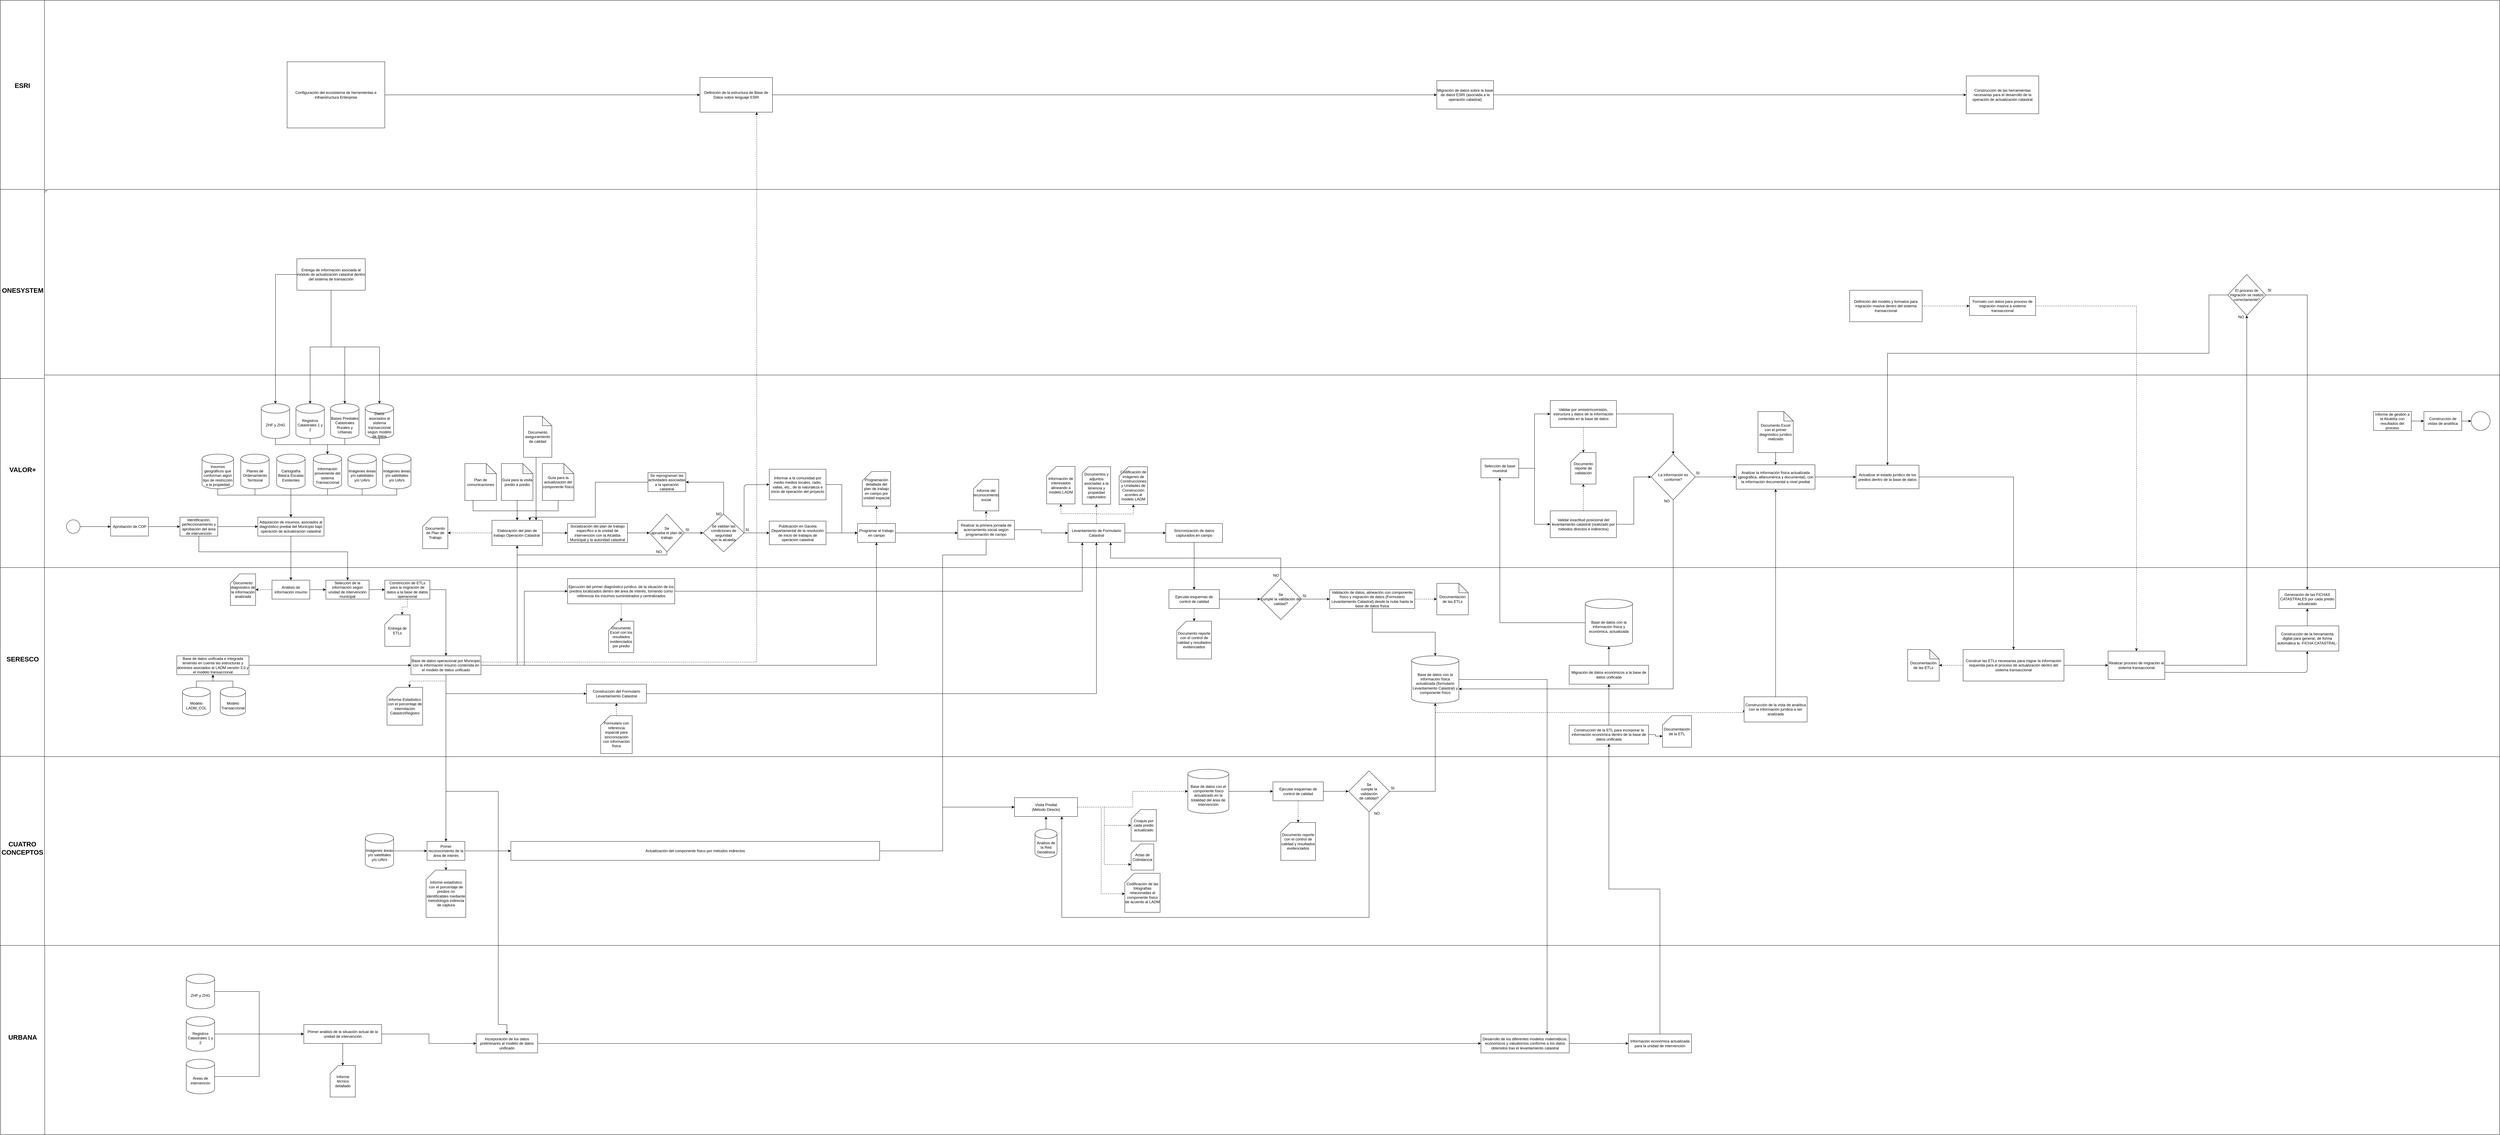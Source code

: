 <mxfile version="13.7.7" type="github">
  <diagram id="tjoHkjPWpoQrLrlIm6Ti" name="Page-1">
    <mxGraphModel dx="14456" dy="8763" grid="1" gridSize="10" guides="1" tooltips="1" connect="1" arrows="1" fold="1" page="1" pageScale="1" pageWidth="4681" pageHeight="3300" background="none" math="0" shadow="0">
      <root>
        <mxCell id="0" />
        <mxCell id="1" parent="0" />
        <mxCell id="HLIYZpSBOyfruXehFLbR-34" value="" style="rounded=0;whiteSpace=wrap;html=1;" vertex="1" parent="1">
          <mxGeometry x="-4479" y="-211" width="7929" height="600" as="geometry" />
        </mxCell>
        <mxCell id="v9BtXU44K3wzXSx1u6qu-249" value="" style="shape=card;whiteSpace=wrap;html=1;fontFamily=Helvetica;fontSize=12;fontColor=#000000;align=center;strokeColor=#000000;fillColor=#ffffff;" parent="1" vertex="1">
          <mxGeometry x="-4480" y="-3210" width="7930" height="602" as="geometry" />
        </mxCell>
        <mxCell id="v9BtXU44K3wzXSx1u6qu-223" value="" style="shape=card;whiteSpace=wrap;html=1;fontFamily=Helvetica;fontSize=12;fontColor=#000000;align=center;strokeColor=#000000;fillColor=#ffffff;" parent="1" vertex="1">
          <mxGeometry x="-4360" y="-2610" width="7810" height="601" as="geometry" />
        </mxCell>
        <mxCell id="v9BtXU44K3wzXSx1u6qu-112" value="" style="rounded=0;whiteSpace=wrap;html=1;" parent="1" vertex="1">
          <mxGeometry x="-4479" y="-811" width="7929" height="600" as="geometry" />
        </mxCell>
        <mxCell id="v9BtXU44K3wzXSx1u6qu-41" value="" style="rounded=0;whiteSpace=wrap;html=1;" parent="1" vertex="1">
          <mxGeometry x="-4479" y="-1410" width="7929" height="600" as="geometry" />
        </mxCell>
        <mxCell id="v9BtXU44K3wzXSx1u6qu-36" value="" style="shape=card;whiteSpace=wrap;html=1;fontFamily=Helvetica;fontSize=12;fontColor=#000000;align=center;strokeColor=#000000;fillColor=#ffffff;" parent="1" vertex="1">
          <mxGeometry x="-4470" y="-2021" width="7920" height="611" as="geometry" />
        </mxCell>
        <mxCell id="v9BtXU44K3wzXSx1u6qu-109" style="edgeStyle=orthogonalEdgeStyle;rounded=0;orthogonalLoop=1;jettySize=auto;html=1;exitX=1;exitY=0.5;exitDx=0;exitDy=0;" parent="1" source="v9BtXU44K3wzXSx1u6qu-1" target="v9BtXU44K3wzXSx1u6qu-30" edge="1">
          <mxGeometry relative="1" as="geometry" />
        </mxCell>
        <mxCell id="v9BtXU44K3wzXSx1u6qu-1" value="" style="ellipse;whiteSpace=wrap;html=1;aspect=fixed;" parent="1" vertex="1">
          <mxGeometry x="-4270" y="-1561.5" width="43" height="43" as="geometry" />
        </mxCell>
        <mxCell id="v9BtXU44K3wzXSx1u6qu-46" style="edgeStyle=orthogonalEdgeStyle;rounded=0;orthogonalLoop=1;jettySize=auto;html=1;" parent="1" source="v9BtXU44K3wzXSx1u6qu-2" target="v9BtXU44K3wzXSx1u6qu-45" edge="1">
          <mxGeometry relative="1" as="geometry" />
        </mxCell>
        <mxCell id="v9BtXU44K3wzXSx1u6qu-2" value="Adquisición de insumos, asociados al diagnóstico predial del Municipio bajo operación de actualización catastral" style="rounded=0;whiteSpace=wrap;html=1;" parent="1" vertex="1">
          <mxGeometry x="-3663" y="-1570" width="210" height="60" as="geometry" />
        </mxCell>
        <mxCell id="v9BtXU44K3wzXSx1u6qu-19" style="edgeStyle=orthogonalEdgeStyle;rounded=0;orthogonalLoop=1;jettySize=auto;html=1;entryX=0.5;entryY=0;entryDx=0;entryDy=0;entryPerimeter=0;" parent="1" source="v9BtXU44K3wzXSx1u6qu-3" target="v9BtXU44K3wzXSx1u6qu-6" edge="1">
          <mxGeometry relative="1" as="geometry">
            <Array as="points">
              <mxPoint x="-3387" y="-1800" />
              <mxPoint x="-3442" y="-1800" />
            </Array>
          </mxGeometry>
        </mxCell>
        <mxCell id="v9BtXU44K3wzXSx1u6qu-3" value="Bases Prediales&lt;br&gt;Catastrales Rurales y Urbanas" style="shape=cylinder3;whiteSpace=wrap;html=1;boundedLbl=1;backgroundOutline=1;size=15;" parent="1" vertex="1">
          <mxGeometry x="-3432" y="-1930" width="90" height="110" as="geometry" />
        </mxCell>
        <mxCell id="v9BtXU44K3wzXSx1u6qu-17" style="edgeStyle=orthogonalEdgeStyle;rounded=0;orthogonalLoop=1;jettySize=auto;html=1;entryX=0.5;entryY=0;entryDx=0;entryDy=0;entryPerimeter=0;" parent="1" source="v9BtXU44K3wzXSx1u6qu-4" target="v9BtXU44K3wzXSx1u6qu-6" edge="1">
          <mxGeometry relative="1" as="geometry">
            <Array as="points">
              <mxPoint x="-3607" y="-1800" />
              <mxPoint x="-3442" y="-1800" />
            </Array>
          </mxGeometry>
        </mxCell>
        <mxCell id="v9BtXU44K3wzXSx1u6qu-4" value="ZHF y ZHG" style="shape=cylinder3;whiteSpace=wrap;html=1;boundedLbl=1;backgroundOutline=1;size=15;" parent="1" vertex="1">
          <mxGeometry x="-3652" y="-1930" width="90" height="110" as="geometry" />
        </mxCell>
        <mxCell id="v9BtXU44K3wzXSx1u6qu-23" style="edgeStyle=orthogonalEdgeStyle;rounded=0;orthogonalLoop=1;jettySize=auto;html=1;" parent="1" source="v9BtXU44K3wzXSx1u6qu-5" target="v9BtXU44K3wzXSx1u6qu-2" edge="1">
          <mxGeometry relative="1" as="geometry" />
        </mxCell>
        <mxCell id="v9BtXU44K3wzXSx1u6qu-5" value="Cartografía Básica Escalas Existentes" style="shape=cylinder3;whiteSpace=wrap;html=1;boundedLbl=1;backgroundOutline=1;size=15;" parent="1" vertex="1">
          <mxGeometry x="-3603" y="-1770" width="90" height="110" as="geometry" />
        </mxCell>
        <mxCell id="v9BtXU44K3wzXSx1u6qu-24" style="edgeStyle=orthogonalEdgeStyle;rounded=0;orthogonalLoop=1;jettySize=auto;html=1;entryX=0.5;entryY=0;entryDx=0;entryDy=0;" parent="1" source="v9BtXU44K3wzXSx1u6qu-6" target="v9BtXU44K3wzXSx1u6qu-2" edge="1">
          <mxGeometry relative="1" as="geometry">
            <Array as="points">
              <mxPoint x="-3442" y="-1640" />
              <mxPoint x="-3558" y="-1640" />
            </Array>
          </mxGeometry>
        </mxCell>
        <mxCell id="v9BtXU44K3wzXSx1u6qu-6" value="Información proveniente del sistema Transaccional" style="shape=cylinder3;whiteSpace=wrap;html=1;boundedLbl=1;backgroundOutline=1;size=15;" parent="1" vertex="1">
          <mxGeometry x="-3487" y="-1770" width="90" height="110" as="geometry" />
        </mxCell>
        <mxCell id="v9BtXU44K3wzXSx1u6qu-22" style="edgeStyle=orthogonalEdgeStyle;rounded=0;orthogonalLoop=1;jettySize=auto;html=1;entryX=0.5;entryY=0;entryDx=0;entryDy=0;" parent="1" source="v9BtXU44K3wzXSx1u6qu-7" target="v9BtXU44K3wzXSx1u6qu-2" edge="1">
          <mxGeometry relative="1" as="geometry">
            <Array as="points">
              <mxPoint x="-3672" y="-1640" />
              <mxPoint x="-3558" y="-1640" />
            </Array>
          </mxGeometry>
        </mxCell>
        <mxCell id="v9BtXU44K3wzXSx1u6qu-7" value="Planes de Ordenamiento Territorial" style="shape=cylinder3;whiteSpace=wrap;html=1;boundedLbl=1;backgroundOutline=1;size=15;" parent="1" vertex="1">
          <mxGeometry x="-3717" y="-1770" width="90" height="110" as="geometry" />
        </mxCell>
        <mxCell id="v9BtXU44K3wzXSx1u6qu-27" style="edgeStyle=orthogonalEdgeStyle;rounded=0;orthogonalLoop=1;jettySize=auto;html=1;entryX=0.5;entryY=0;entryDx=0;entryDy=0;" parent="1" source="v9BtXU44K3wzXSx1u6qu-8" target="v9BtXU44K3wzXSx1u6qu-2" edge="1">
          <mxGeometry relative="1" as="geometry">
            <Array as="points">
              <mxPoint x="-3790" y="-1640" />
              <mxPoint x="-3558" y="-1640" />
            </Array>
          </mxGeometry>
        </mxCell>
        <mxCell id="v9BtXU44K3wzXSx1u6qu-8" value="Insumos geográficos que conforman algún tipo de restricción a la propiedad" style="shape=cylinder3;whiteSpace=wrap;html=1;boundedLbl=1;backgroundOutline=1;size=15;" parent="1" vertex="1">
          <mxGeometry x="-3840" y="-1770" width="100" height="110" as="geometry" />
        </mxCell>
        <mxCell id="v9BtXU44K3wzXSx1u6qu-20" style="edgeStyle=orthogonalEdgeStyle;rounded=0;orthogonalLoop=1;jettySize=auto;html=1;entryX=0.5;entryY=0;entryDx=0;entryDy=0;entryPerimeter=0;" parent="1" source="v9BtXU44K3wzXSx1u6qu-10" target="v9BtXU44K3wzXSx1u6qu-6" edge="1">
          <mxGeometry relative="1" as="geometry">
            <Array as="points">
              <mxPoint x="-3277" y="-1800" />
              <mxPoint x="-3442" y="-1800" />
            </Array>
          </mxGeometry>
        </mxCell>
        <mxCell id="v9BtXU44K3wzXSx1u6qu-10" value="Datos asociados al sistema transaccional según modelo da datos" style="shape=cylinder3;whiteSpace=wrap;html=1;boundedLbl=1;backgroundOutline=1;size=15;" parent="1" vertex="1">
          <mxGeometry x="-3322" y="-1930" width="90" height="110" as="geometry" />
        </mxCell>
        <mxCell id="v9BtXU44K3wzXSx1u6qu-28" style="edgeStyle=orthogonalEdgeStyle;rounded=0;orthogonalLoop=1;jettySize=auto;html=1;" parent="1" source="v9BtXU44K3wzXSx1u6qu-14" target="v9BtXU44K3wzXSx1u6qu-2" edge="1">
          <mxGeometry relative="1" as="geometry">
            <Array as="points">
              <mxPoint x="-3332" y="-1640" />
              <mxPoint x="-3558" y="-1640" />
            </Array>
          </mxGeometry>
        </mxCell>
        <mxCell id="v9BtXU44K3wzXSx1u6qu-14" value="Imágenes áreas y/o satelitales y/o UAVs" style="shape=cylinder3;whiteSpace=wrap;html=1;boundedLbl=1;backgroundOutline=1;size=15;" parent="1" vertex="1">
          <mxGeometry x="-3377" y="-1770" width="90" height="110" as="geometry" />
        </mxCell>
        <mxCell id="v9BtXU44K3wzXSx1u6qu-29" style="edgeStyle=orthogonalEdgeStyle;rounded=0;orthogonalLoop=1;jettySize=auto;html=1;entryX=0.5;entryY=0;entryDx=0;entryDy=0;" parent="1" source="v9BtXU44K3wzXSx1u6qu-15" target="v9BtXU44K3wzXSx1u6qu-2" edge="1">
          <mxGeometry relative="1" as="geometry">
            <Array as="points">
              <mxPoint x="-3222" y="-1640" />
              <mxPoint x="-3558" y="-1640" />
            </Array>
          </mxGeometry>
        </mxCell>
        <mxCell id="v9BtXU44K3wzXSx1u6qu-15" value="Imágenes áreas y/o satelitales y/o UAVs" style="shape=cylinder3;whiteSpace=wrap;html=1;boundedLbl=1;backgroundOutline=1;size=15;" parent="1" vertex="1">
          <mxGeometry x="-3267" y="-1770" width="90" height="110" as="geometry" />
        </mxCell>
        <mxCell id="v9BtXU44K3wzXSx1u6qu-18" style="edgeStyle=orthogonalEdgeStyle;rounded=0;orthogonalLoop=1;jettySize=auto;html=1;entryX=0.5;entryY=0;entryDx=0;entryDy=0;entryPerimeter=0;" parent="1" source="v9BtXU44K3wzXSx1u6qu-16" target="v9BtXU44K3wzXSx1u6qu-6" edge="1">
          <mxGeometry relative="1" as="geometry">
            <Array as="points">
              <mxPoint x="-3497" y="-1800" />
              <mxPoint x="-3442" y="-1800" />
            </Array>
          </mxGeometry>
        </mxCell>
        <mxCell id="v9BtXU44K3wzXSx1u6qu-16" value="Registros Catastrales 1 y 2" style="shape=cylinder3;whiteSpace=wrap;html=1;boundedLbl=1;backgroundOutline=1;size=15;" parent="1" vertex="1">
          <mxGeometry x="-3542" y="-1930" width="90" height="110" as="geometry" />
        </mxCell>
        <mxCell id="v9BtXU44K3wzXSx1u6qu-32" style="edgeStyle=orthogonalEdgeStyle;rounded=0;orthogonalLoop=1;jettySize=auto;html=1;entryX=0;entryY=0.5;entryDx=0;entryDy=0;" parent="1" source="v9BtXU44K3wzXSx1u6qu-30" target="v9BtXU44K3wzXSx1u6qu-31" edge="1">
          <mxGeometry relative="1" as="geometry" />
        </mxCell>
        <mxCell id="v9BtXU44K3wzXSx1u6qu-30" value="Aprobación de CDP" style="rounded=0;whiteSpace=wrap;html=1;" parent="1" vertex="1">
          <mxGeometry x="-4130" y="-1570" width="120" height="60" as="geometry" />
        </mxCell>
        <mxCell id="v9BtXU44K3wzXSx1u6qu-33" style="edgeStyle=orthogonalEdgeStyle;rounded=0;orthogonalLoop=1;jettySize=auto;html=1;entryX=0;entryY=0.5;entryDx=0;entryDy=0;" parent="1" source="v9BtXU44K3wzXSx1u6qu-31" target="v9BtXU44K3wzXSx1u6qu-2" edge="1">
          <mxGeometry relative="1" as="geometry" />
        </mxCell>
        <mxCell id="v9BtXU44K3wzXSx1u6qu-65" style="edgeStyle=orthogonalEdgeStyle;rounded=0;orthogonalLoop=1;jettySize=auto;html=1;" parent="1" source="v9BtXU44K3wzXSx1u6qu-31" target="v9BtXU44K3wzXSx1u6qu-62" edge="1">
          <mxGeometry relative="1" as="geometry">
            <Array as="points">
              <mxPoint x="-3850" y="-1460" />
              <mxPoint x="-3378" y="-1460" />
            </Array>
          </mxGeometry>
        </mxCell>
        <mxCell id="v9BtXU44K3wzXSx1u6qu-31" value="Identificación, perfeccionamiento y aprobación del área de intervención" style="rounded=0;whiteSpace=wrap;html=1;" parent="1" vertex="1">
          <mxGeometry x="-3910" y="-1570" width="120" height="60" as="geometry" />
        </mxCell>
        <mxCell id="v9BtXU44K3wzXSx1u6qu-38" value="" style="rounded=0;whiteSpace=wrap;html=1;" parent="1" vertex="1">
          <mxGeometry x="-4480" y="-2010" width="140" height="600" as="geometry" />
        </mxCell>
        <mxCell id="v9BtXU44K3wzXSx1u6qu-54" style="edgeStyle=orthogonalEdgeStyle;rounded=0;orthogonalLoop=1;jettySize=auto;html=1;" parent="1" source="v9BtXU44K3wzXSx1u6qu-40" target="v9BtXU44K3wzXSx1u6qu-53" edge="1">
          <mxGeometry relative="1" as="geometry" />
        </mxCell>
        <mxCell id="v9BtXU44K3wzXSx1u6qu-40" value="Base de datos unificada e integrada teniendo en cuenta las estructuras y dominios asociados al LADM versión 3.0 y el modelo transaccional" style="rounded=0;whiteSpace=wrap;html=1;" parent="1" vertex="1">
          <mxGeometry x="-3920" y="-1130" width="229" height="60" as="geometry" />
        </mxCell>
        <mxCell id="v9BtXU44K3wzXSx1u6qu-42" value="" style="rounded=0;whiteSpace=wrap;html=1;" parent="1" vertex="1">
          <mxGeometry x="-4480" y="-1410" width="140" height="600" as="geometry" />
        </mxCell>
        <mxCell id="v9BtXU44K3wzXSx1u6qu-51" style="edgeStyle=orthogonalEdgeStyle;rounded=0;orthogonalLoop=1;jettySize=auto;html=1;" parent="1" source="v9BtXU44K3wzXSx1u6qu-43" target="v9BtXU44K3wzXSx1u6qu-40" edge="1">
          <mxGeometry relative="1" as="geometry" />
        </mxCell>
        <mxCell id="v9BtXU44K3wzXSx1u6qu-43" value="Modelo LADM_COL" style="shape=cylinder3;whiteSpace=wrap;html=1;boundedLbl=1;backgroundOutline=1;size=15;" parent="1" vertex="1">
          <mxGeometry x="-3902" y="-1030" width="88" height="90" as="geometry" />
        </mxCell>
        <mxCell id="v9BtXU44K3wzXSx1u6qu-52" style="edgeStyle=orthogonalEdgeStyle;rounded=0;orthogonalLoop=1;jettySize=auto;html=1;" parent="1" source="v9BtXU44K3wzXSx1u6qu-44" target="v9BtXU44K3wzXSx1u6qu-40" edge="1">
          <mxGeometry relative="1" as="geometry" />
        </mxCell>
        <mxCell id="v9BtXU44K3wzXSx1u6qu-44" value="Modelo Transaccional" style="shape=cylinder3;whiteSpace=wrap;html=1;boundedLbl=1;backgroundOutline=1;size=15;" parent="1" vertex="1">
          <mxGeometry x="-3782" y="-1030" width="80" height="90" as="geometry" />
        </mxCell>
        <mxCell id="v9BtXU44K3wzXSx1u6qu-48" style="edgeStyle=orthogonalEdgeStyle;rounded=0;orthogonalLoop=1;jettySize=auto;html=1;dashed=1;" parent="1" source="v9BtXU44K3wzXSx1u6qu-45" target="v9BtXU44K3wzXSx1u6qu-47" edge="1">
          <mxGeometry relative="1" as="geometry" />
        </mxCell>
        <mxCell id="v9BtXU44K3wzXSx1u6qu-64" style="edgeStyle=orthogonalEdgeStyle;rounded=0;orthogonalLoop=1;jettySize=auto;html=1;" parent="1" source="v9BtXU44K3wzXSx1u6qu-45" target="v9BtXU44K3wzXSx1u6qu-62" edge="1">
          <mxGeometry relative="1" as="geometry" />
        </mxCell>
        <mxCell id="v9BtXU44K3wzXSx1u6qu-45" value="Análisis de información insumo" style="rounded=0;whiteSpace=wrap;html=1;" parent="1" vertex="1">
          <mxGeometry x="-3618" y="-1370" width="120" height="60" as="geometry" />
        </mxCell>
        <mxCell id="v9BtXU44K3wzXSx1u6qu-47" value="Documento diagnóstico de la información analizada" style="shape=card;whiteSpace=wrap;html=1;" parent="1" vertex="1">
          <mxGeometry x="-3750" y="-1390" width="80" height="100" as="geometry" />
        </mxCell>
        <mxCell id="v9BtXU44K3wzXSx1u6qu-68" style="edgeStyle=orthogonalEdgeStyle;rounded=0;orthogonalLoop=1;jettySize=auto;html=1;" parent="1" source="v9BtXU44K3wzXSx1u6qu-53" target="v9BtXU44K3wzXSx1u6qu-67" edge="1">
          <mxGeometry relative="1" as="geometry" />
        </mxCell>
        <mxCell id="v9BtXU44K3wzXSx1u6qu-91" style="edgeStyle=orthogonalEdgeStyle;rounded=0;orthogonalLoop=1;jettySize=auto;html=1;" parent="1" source="v9BtXU44K3wzXSx1u6qu-53" target="v9BtXU44K3wzXSx1u6qu-89" edge="1">
          <mxGeometry relative="1" as="geometry" />
        </mxCell>
        <mxCell id="v9BtXU44K3wzXSx1u6qu-117" style="edgeStyle=orthogonalEdgeStyle;rounded=0;orthogonalLoop=1;jettySize=auto;html=1;" parent="1" source="v9BtXU44K3wzXSx1u6qu-53" target="v9BtXU44K3wzXSx1u6qu-116" edge="1">
          <mxGeometry relative="1" as="geometry" />
        </mxCell>
        <mxCell id="v9BtXU44K3wzXSx1u6qu-127" style="edgeStyle=orthogonalEdgeStyle;rounded=0;orthogonalLoop=1;jettySize=auto;html=1;entryX=0;entryY=0.5;entryDx=0;entryDy=0;" parent="1" source="v9BtXU44K3wzXSx1u6qu-53" target="v9BtXU44K3wzXSx1u6qu-124" edge="1">
          <mxGeometry relative="1" as="geometry">
            <Array as="points">
              <mxPoint x="-3066" y="-1010" />
            </Array>
          </mxGeometry>
        </mxCell>
        <mxCell id="v9BtXU44K3wzXSx1u6qu-268" style="edgeStyle=orthogonalEdgeStyle;rounded=0;orthogonalLoop=1;jettySize=auto;html=1;dashed=1;" parent="1" source="v9BtXU44K3wzXSx1u6qu-53" target="v9BtXU44K3wzXSx1u6qu-258" edge="1">
          <mxGeometry relative="1" as="geometry">
            <Array as="points">
              <mxPoint x="-2080" y="-1110" />
            </Array>
          </mxGeometry>
        </mxCell>
        <mxCell id="HLIYZpSBOyfruXehFLbR-12" style="edgeStyle=orthogonalEdgeStyle;rounded=0;orthogonalLoop=1;jettySize=auto;html=1;entryX=0;entryY=0.5;entryDx=0;entryDy=0;" edge="1" parent="1" source="v9BtXU44K3wzXSx1u6qu-53" target="HLIYZpSBOyfruXehFLbR-11">
          <mxGeometry relative="1" as="geometry" />
        </mxCell>
        <mxCell id="HLIYZpSBOyfruXehFLbR-30" style="edgeStyle=orthogonalEdgeStyle;rounded=0;orthogonalLoop=1;jettySize=auto;html=1;entryX=0;entryY=0;entryDx=71.5;entryDy=0;entryPerimeter=0;dashed=1;" edge="1" parent="1" source="v9BtXU44K3wzXSx1u6qu-53" target="HLIYZpSBOyfruXehFLbR-29">
          <mxGeometry relative="1" as="geometry" />
        </mxCell>
        <mxCell id="HLIYZpSBOyfruXehFLbR-50" style="edgeStyle=orthogonalEdgeStyle;rounded=0;orthogonalLoop=1;jettySize=auto;html=1;entryX=0.5;entryY=0;entryDx=0;entryDy=0;" edge="1" parent="1" source="v9BtXU44K3wzXSx1u6qu-53" target="HLIYZpSBOyfruXehFLbR-47">
          <mxGeometry relative="1" as="geometry">
            <Array as="points">
              <mxPoint x="-3066" y="-700" />
              <mxPoint x="-2900" y="-700" />
              <mxPoint x="-2900" y="40" />
            </Array>
          </mxGeometry>
        </mxCell>
        <mxCell id="v9BtXU44K3wzXSx1u6qu-53" value="Base de datos operacional por Municipio con la información insumo contenida en el modelo de datos unificado" style="rounded=0;whiteSpace=wrap;html=1;" parent="1" vertex="1">
          <mxGeometry x="-3177" y="-1130" width="222" height="60" as="geometry" />
        </mxCell>
        <mxCell id="v9BtXU44K3wzXSx1u6qu-59" style="edgeStyle=orthogonalEdgeStyle;rounded=0;orthogonalLoop=1;jettySize=auto;html=1;entryX=0.5;entryY=0;entryDx=0;entryDy=0;" parent="1" source="v9BtXU44K3wzXSx1u6qu-56" target="v9BtXU44K3wzXSx1u6qu-53" edge="1">
          <mxGeometry relative="1" as="geometry">
            <Array as="points">
              <mxPoint x="-3066" y="-1340" />
            </Array>
          </mxGeometry>
        </mxCell>
        <mxCell id="v9BtXU44K3wzXSx1u6qu-60" style="edgeStyle=orthogonalEdgeStyle;rounded=0;orthogonalLoop=1;jettySize=auto;html=1;entryX=0;entryY=0;entryDx=55;entryDy=0;entryPerimeter=0;dashed=1;" parent="1" source="v9BtXU44K3wzXSx1u6qu-56" target="v9BtXU44K3wzXSx1u6qu-58" edge="1">
          <mxGeometry relative="1" as="geometry" />
        </mxCell>
        <mxCell id="v9BtXU44K3wzXSx1u6qu-56" value="Constricción de ETLs para la migración de datos a la base de datos operacional" style="rounded=0;whiteSpace=wrap;html=1;" parent="1" vertex="1">
          <mxGeometry x="-3260" y="-1370" width="143" height="60" as="geometry" />
        </mxCell>
        <mxCell id="v9BtXU44K3wzXSx1u6qu-58" value="Entrega de ETLs" style="shape=card;whiteSpace=wrap;html=1;" parent="1" vertex="1">
          <mxGeometry x="-3260" y="-1260" width="80" height="100" as="geometry" />
        </mxCell>
        <mxCell id="v9BtXU44K3wzXSx1u6qu-66" style="edgeStyle=orthogonalEdgeStyle;rounded=0;orthogonalLoop=1;jettySize=auto;html=1;" parent="1" source="v9BtXU44K3wzXSx1u6qu-62" target="v9BtXU44K3wzXSx1u6qu-56" edge="1">
          <mxGeometry relative="1" as="geometry" />
        </mxCell>
        <mxCell id="v9BtXU44K3wzXSx1u6qu-62" value="Selección de la información según unidad de intervención municipal" style="rounded=0;whiteSpace=wrap;html=1;" parent="1" vertex="1">
          <mxGeometry x="-3447" y="-1370" width="137" height="60" as="geometry" />
        </mxCell>
        <mxCell id="v9BtXU44K3wzXSx1u6qu-84" style="edgeStyle=orthogonalEdgeStyle;rounded=0;orthogonalLoop=1;jettySize=auto;html=1;dashed=1;" parent="1" source="v9BtXU44K3wzXSx1u6qu-67" target="v9BtXU44K3wzXSx1u6qu-81" edge="1">
          <mxGeometry relative="1" as="geometry" />
        </mxCell>
        <mxCell id="v9BtXU44K3wzXSx1u6qu-85" style="edgeStyle=orthogonalEdgeStyle;rounded=0;orthogonalLoop=1;jettySize=auto;html=1;" parent="1" source="v9BtXU44K3wzXSx1u6qu-67" target="v9BtXU44K3wzXSx1u6qu-79" edge="1">
          <mxGeometry relative="1" as="geometry" />
        </mxCell>
        <mxCell id="v9BtXU44K3wzXSx1u6qu-67" value="Elaboración del plan de trabajo Operación Catastral&amp;nbsp;" style="rounded=0;whiteSpace=wrap;html=1;" parent="1" vertex="1">
          <mxGeometry x="-2920" y="-1560" width="160" height="80" as="geometry" />
        </mxCell>
        <mxCell id="v9BtXU44K3wzXSx1u6qu-74" style="edgeStyle=orthogonalEdgeStyle;rounded=0;orthogonalLoop=1;jettySize=auto;html=1;" parent="1" source="v9BtXU44K3wzXSx1u6qu-69" target="v9BtXU44K3wzXSx1u6qu-67" edge="1">
          <mxGeometry relative="1" as="geometry" />
        </mxCell>
        <mxCell id="v9BtXU44K3wzXSx1u6qu-69" value="Guía para la visita predio a predio" style="shape=note;whiteSpace=wrap;html=1;backgroundOutline=1;darkOpacity=0.05;size=32;" parent="1" vertex="1">
          <mxGeometry x="-2890" y="-1740" width="100" height="117" as="geometry" />
        </mxCell>
        <mxCell id="v9BtXU44K3wzXSx1u6qu-76" style="edgeStyle=orthogonalEdgeStyle;rounded=0;orthogonalLoop=1;jettySize=auto;html=1;entryX=0.5;entryY=0;entryDx=0;entryDy=0;" parent="1" source="v9BtXU44K3wzXSx1u6qu-70" target="v9BtXU44K3wzXSx1u6qu-67" edge="1">
          <mxGeometry relative="1" as="geometry">
            <Array as="points">
              <mxPoint x="-2710" y="-1590" />
              <mxPoint x="-2840" y="-1590" />
            </Array>
          </mxGeometry>
        </mxCell>
        <mxCell id="v9BtXU44K3wzXSx1u6qu-70" value="Guía para la actualización del componente físico" style="shape=note;whiteSpace=wrap;html=1;backgroundOutline=1;darkOpacity=0.05;size=32;" parent="1" vertex="1">
          <mxGeometry x="-2760" y="-1740" width="100" height="117" as="geometry" />
        </mxCell>
        <mxCell id="v9BtXU44K3wzXSx1u6qu-72" style="edgeStyle=orthogonalEdgeStyle;rounded=0;orthogonalLoop=1;jettySize=auto;html=1;" parent="1" source="v9BtXU44K3wzXSx1u6qu-71" target="v9BtXU44K3wzXSx1u6qu-67" edge="1">
          <mxGeometry relative="1" as="geometry">
            <Array as="points">
              <mxPoint x="-2980" y="-1590" />
              <mxPoint x="-2840" y="-1590" />
            </Array>
          </mxGeometry>
        </mxCell>
        <mxCell id="v9BtXU44K3wzXSx1u6qu-71" value="Plan de comunicaciones" style="shape=note;whiteSpace=wrap;html=1;backgroundOutline=1;darkOpacity=0.05;size=32;" parent="1" vertex="1">
          <mxGeometry x="-3006" y="-1740" width="100" height="117" as="geometry" />
        </mxCell>
        <mxCell id="v9BtXU44K3wzXSx1u6qu-87" style="edgeStyle=orthogonalEdgeStyle;rounded=0;orthogonalLoop=1;jettySize=auto;html=1;" parent="1" source="v9BtXU44K3wzXSx1u6qu-79" target="v9BtXU44K3wzXSx1u6qu-86" edge="1">
          <mxGeometry relative="1" as="geometry" />
        </mxCell>
        <mxCell id="v9BtXU44K3wzXSx1u6qu-79" value="Socialización del plan de trabajo específico a la unidad de intervención con la Alcaldía Municipal y la autoridad catastral" style="rounded=0;whiteSpace=wrap;html=1;" parent="1" vertex="1">
          <mxGeometry x="-2680" y="-1550" width="190" height="60" as="geometry" />
        </mxCell>
        <mxCell id="v9BtXU44K3wzXSx1u6qu-81" value="Documento de Plan de Trabajo" style="shape=card;whiteSpace=wrap;html=1;" parent="1" vertex="1">
          <mxGeometry x="-3140" y="-1570" width="80" height="100" as="geometry" />
        </mxCell>
        <mxCell id="v9BtXU44K3wzXSx1u6qu-88" style="edgeStyle=orthogonalEdgeStyle;rounded=0;orthogonalLoop=1;jettySize=auto;html=1;" parent="1" source="v9BtXU44K3wzXSx1u6qu-86" target="v9BtXU44K3wzXSx1u6qu-67" edge="1">
          <mxGeometry relative="1" as="geometry">
            <Array as="points">
              <mxPoint x="-2365" y="-1450" />
              <mxPoint x="-2840" y="-1450" />
            </Array>
          </mxGeometry>
        </mxCell>
        <mxCell id="v9BtXU44K3wzXSx1u6qu-99" style="edgeStyle=orthogonalEdgeStyle;rounded=0;orthogonalLoop=1;jettySize=auto;html=1;entryX=0;entryY=0.5;entryDx=0;entryDy=0;" parent="1" source="v9BtXU44K3wzXSx1u6qu-86" target="v9BtXU44K3wzXSx1u6qu-97" edge="1">
          <mxGeometry relative="1" as="geometry" />
        </mxCell>
        <mxCell id="v9BtXU44K3wzXSx1u6qu-86" value="Se &lt;br&gt;aprueba el plan de trabajo" style="rhombus;whiteSpace=wrap;html=1;" parent="1" vertex="1">
          <mxGeometry x="-2420" y="-1580" width="110" height="120" as="geometry" />
        </mxCell>
        <mxCell id="v9BtXU44K3wzXSx1u6qu-96" style="edgeStyle=orthogonalEdgeStyle;rounded=0;orthogonalLoop=1;jettySize=auto;html=1;dashed=1;" parent="1" source="v9BtXU44K3wzXSx1u6qu-89" target="v9BtXU44K3wzXSx1u6qu-95" edge="1">
          <mxGeometry relative="1" as="geometry" />
        </mxCell>
        <mxCell id="v9BtXU44K3wzXSx1u6qu-111" style="edgeStyle=orthogonalEdgeStyle;rounded=0;orthogonalLoop=1;jettySize=auto;html=1;" parent="1" source="v9BtXU44K3wzXSx1u6qu-89" target="v9BtXU44K3wzXSx1u6qu-110" edge="1">
          <mxGeometry relative="1" as="geometry">
            <Array as="points">
              <mxPoint x="-1480" y="-1520" />
              <mxPoint x="-1480" y="-1520" />
            </Array>
          </mxGeometry>
        </mxCell>
        <mxCell id="v9BtXU44K3wzXSx1u6qu-89" value="Programar el trabajo en campo" style="rounded=0;whiteSpace=wrap;html=1;" parent="1" vertex="1">
          <mxGeometry x="-1760" y="-1550" width="120" height="60" as="geometry" />
        </mxCell>
        <mxCell id="v9BtXU44K3wzXSx1u6qu-93" value="SI" style="text;html=1;strokeColor=none;fillColor=none;align=center;verticalAlign=middle;whiteSpace=wrap;rounded=0;" parent="1" vertex="1">
          <mxGeometry x="-2320" y="-1540" width="40" height="20" as="geometry" />
        </mxCell>
        <mxCell id="v9BtXU44K3wzXSx1u6qu-94" value="NO" style="text;html=1;strokeColor=none;fillColor=none;align=center;verticalAlign=middle;whiteSpace=wrap;rounded=0;" parent="1" vertex="1">
          <mxGeometry x="-2410" y="-1470" width="40" height="20" as="geometry" />
        </mxCell>
        <mxCell id="v9BtXU44K3wzXSx1u6qu-95" value="Programación detallada del plan de trabajo en campo por unidad espacial" style="shape=card;whiteSpace=wrap;html=1;" parent="1" vertex="1">
          <mxGeometry x="-1745" y="-1715" width="90" height="110" as="geometry" />
        </mxCell>
        <mxCell id="v9BtXU44K3wzXSx1u6qu-103" style="edgeStyle=orthogonalEdgeStyle;rounded=0;orthogonalLoop=1;jettySize=auto;html=1;entryX=1;entryY=0.5;entryDx=0;entryDy=0;" parent="1" source="v9BtXU44K3wzXSx1u6qu-97" target="v9BtXU44K3wzXSx1u6qu-102" edge="1">
          <mxGeometry relative="1" as="geometry">
            <Array as="points">
              <mxPoint x="-2185" y="-1681" />
            </Array>
          </mxGeometry>
        </mxCell>
        <mxCell id="HLIYZpSBOyfruXehFLbR-2" style="edgeStyle=orthogonalEdgeStyle;rounded=0;orthogonalLoop=1;jettySize=auto;html=1;entryX=0;entryY=0.5;entryDx=0;entryDy=0;" edge="1" parent="1" source="v9BtXU44K3wzXSx1u6qu-97" target="HLIYZpSBOyfruXehFLbR-1">
          <mxGeometry relative="1" as="geometry" />
        </mxCell>
        <mxCell id="v9BtXU44K3wzXSx1u6qu-97" value="Se validan las condiciones de seguridad&lt;br&gt;con la alcaldía" style="rhombus;whiteSpace=wrap;html=1;" parent="1" vertex="1">
          <mxGeometry x="-2250" y="-1580" width="130" height="120" as="geometry" />
        </mxCell>
        <mxCell id="v9BtXU44K3wzXSx1u6qu-105" style="edgeStyle=orthogonalEdgeStyle;rounded=0;orthogonalLoop=1;jettySize=auto;html=1;entryX=0.75;entryY=0;entryDx=0;entryDy=0;" parent="1" source="v9BtXU44K3wzXSx1u6qu-102" target="v9BtXU44K3wzXSx1u6qu-67" edge="1">
          <mxGeometry relative="1" as="geometry">
            <Array as="points">
              <mxPoint x="-2592" y="-1681" />
              <mxPoint x="-2592" y="-1570" />
              <mxPoint x="-2800" y="-1570" />
            </Array>
          </mxGeometry>
        </mxCell>
        <mxCell id="v9BtXU44K3wzXSx1u6qu-102" value="Se reprograman las actividades asociadas a la operación catastral" style="rounded=0;whiteSpace=wrap;html=1;" parent="1" vertex="1">
          <mxGeometry x="-2425" y="-1711" width="120" height="60" as="geometry" />
        </mxCell>
        <mxCell id="v9BtXU44K3wzXSx1u6qu-107" value="SI" style="text;html=1;strokeColor=none;fillColor=none;align=center;verticalAlign=middle;whiteSpace=wrap;rounded=0;" parent="1" vertex="1">
          <mxGeometry x="-2130" y="-1540" width="40" height="20" as="geometry" />
        </mxCell>
        <mxCell id="v9BtXU44K3wzXSx1u6qu-108" value="NO" style="text;html=1;strokeColor=none;fillColor=none;align=center;verticalAlign=middle;whiteSpace=wrap;rounded=0;" parent="1" vertex="1">
          <mxGeometry x="-2220" y="-1590" width="40" height="20" as="geometry" />
        </mxCell>
        <mxCell id="v9BtXU44K3wzXSx1u6qu-130" style="edgeStyle=orthogonalEdgeStyle;rounded=0;orthogonalLoop=1;jettySize=auto;html=1;entryX=0.5;entryY=1;entryDx=0;entryDy=0;entryPerimeter=0;dashed=1;" parent="1" source="v9BtXU44K3wzXSx1u6qu-110" target="v9BtXU44K3wzXSx1u6qu-129" edge="1">
          <mxGeometry relative="1" as="geometry" />
        </mxCell>
        <mxCell id="v9BtXU44K3wzXSx1u6qu-132" style="edgeStyle=orthogonalEdgeStyle;rounded=0;orthogonalLoop=1;jettySize=auto;html=1;entryX=0;entryY=0.5;entryDx=0;entryDy=0;exitX=0.5;exitY=1;exitDx=0;exitDy=0;" parent="1" source="v9BtXU44K3wzXSx1u6qu-110" target="v9BtXU44K3wzXSx1u6qu-128" edge="1">
          <mxGeometry relative="1" as="geometry">
            <Array as="points">
              <mxPoint x="-1352" y="-1450" />
              <mxPoint x="-1490" y="-1450" />
              <mxPoint x="-1490" y="-650" />
            </Array>
          </mxGeometry>
        </mxCell>
        <mxCell id="v9BtXU44K3wzXSx1u6qu-133" style="edgeStyle=orthogonalEdgeStyle;rounded=0;orthogonalLoop=1;jettySize=auto;html=1;entryX=0;entryY=0.5;entryDx=0;entryDy=0;" parent="1" source="v9BtXU44K3wzXSx1u6qu-110" target="v9BtXU44K3wzXSx1u6qu-131" edge="1">
          <mxGeometry relative="1" as="geometry" />
        </mxCell>
        <mxCell id="v9BtXU44K3wzXSx1u6qu-110" value="Realizar la primera jornada de acercamiento social según programación de campo" style="rounded=0;whiteSpace=wrap;html=1;" parent="1" vertex="1">
          <mxGeometry x="-1442" y="-1560" width="180" height="60" as="geometry" />
        </mxCell>
        <mxCell id="v9BtXU44K3wzXSx1u6qu-115" value="" style="rounded=0;whiteSpace=wrap;html=1;" parent="1" vertex="1">
          <mxGeometry x="-4480" y="-811" width="140" height="600" as="geometry" />
        </mxCell>
        <mxCell id="v9BtXU44K3wzXSx1u6qu-123" style="edgeStyle=orthogonalEdgeStyle;rounded=0;orthogonalLoop=1;jettySize=auto;html=1;entryX=0;entryY=0.5;entryDx=0;entryDy=0;" parent="1" source="v9BtXU44K3wzXSx1u6qu-116" target="v9BtXU44K3wzXSx1u6qu-122" edge="1">
          <mxGeometry relative="1" as="geometry" />
        </mxCell>
        <mxCell id="HLIYZpSBOyfruXehFLbR-33" style="edgeStyle=orthogonalEdgeStyle;rounded=0;orthogonalLoop=1;jettySize=auto;html=1;dashed=1;" edge="1" parent="1" source="v9BtXU44K3wzXSx1u6qu-116" target="HLIYZpSBOyfruXehFLbR-31">
          <mxGeometry relative="1" as="geometry" />
        </mxCell>
        <mxCell id="v9BtXU44K3wzXSx1u6qu-116" value="Primer reconocimiento de la área de interés" style="rounded=0;whiteSpace=wrap;html=1;" parent="1" vertex="1">
          <mxGeometry x="-3126" y="-541" width="120" height="60" as="geometry" />
        </mxCell>
        <mxCell id="v9BtXU44K3wzXSx1u6qu-121" style="edgeStyle=orthogonalEdgeStyle;rounded=0;orthogonalLoop=1;jettySize=auto;html=1;entryX=0;entryY=0.5;entryDx=0;entryDy=0;" parent="1" source="v9BtXU44K3wzXSx1u6qu-119" target="v9BtXU44K3wzXSx1u6qu-116" edge="1">
          <mxGeometry relative="1" as="geometry" />
        </mxCell>
        <mxCell id="v9BtXU44K3wzXSx1u6qu-119" value="Imágenes áreas y/o satelitales y/o UAVs" style="shape=cylinder3;whiteSpace=wrap;html=1;boundedLbl=1;backgroundOutline=1;size=15;" parent="1" vertex="1">
          <mxGeometry x="-3322" y="-566" width="90" height="110" as="geometry" />
        </mxCell>
        <mxCell id="v9BtXU44K3wzXSx1u6qu-135" style="edgeStyle=orthogonalEdgeStyle;rounded=0;orthogonalLoop=1;jettySize=auto;html=1;entryX=0;entryY=0.5;entryDx=0;entryDy=0;" parent="1" source="v9BtXU44K3wzXSx1u6qu-122" target="v9BtXU44K3wzXSx1u6qu-128" edge="1">
          <mxGeometry relative="1" as="geometry">
            <mxPoint x="-1570" y="-640" as="targetPoint" />
            <Array as="points">
              <mxPoint x="-1490" y="-511" />
              <mxPoint x="-1490" y="-650" />
            </Array>
          </mxGeometry>
        </mxCell>
        <mxCell id="v9BtXU44K3wzXSx1u6qu-122" value="Actualización del componente físico por métodos indirectos" style="rounded=0;whiteSpace=wrap;html=1;" parent="1" vertex="1">
          <mxGeometry x="-2860" y="-541" width="1170" height="60" as="geometry" />
        </mxCell>
        <mxCell id="v9BtXU44K3wzXSx1u6qu-134" style="edgeStyle=orthogonalEdgeStyle;rounded=0;orthogonalLoop=1;jettySize=auto;html=1;" parent="1" source="v9BtXU44K3wzXSx1u6qu-124" target="v9BtXU44K3wzXSx1u6qu-131" edge="1">
          <mxGeometry relative="1" as="geometry" />
        </mxCell>
        <mxCell id="v9BtXU44K3wzXSx1u6qu-124" value="Construcción del Formulario Levantamiento Catastral" style="rounded=0;whiteSpace=wrap;html=1;" parent="1" vertex="1">
          <mxGeometry x="-2620" y="-1040" width="190" height="60" as="geometry" />
        </mxCell>
        <mxCell id="v9BtXU44K3wzXSx1u6qu-146" style="edgeStyle=orthogonalEdgeStyle;rounded=0;orthogonalLoop=1;jettySize=auto;html=1;dashed=1;" parent="1" source="v9BtXU44K3wzXSx1u6qu-128" target="v9BtXU44K3wzXSx1u6qu-144" edge="1">
          <mxGeometry relative="1" as="geometry" />
        </mxCell>
        <mxCell id="v9BtXU44K3wzXSx1u6qu-148" style="edgeStyle=orthogonalEdgeStyle;rounded=0;orthogonalLoop=1;jettySize=auto;html=1;entryX=0;entryY=0;entryDx=0;entryDy=65;entryPerimeter=0;dashed=1;" parent="1" source="v9BtXU44K3wzXSx1u6qu-128" target="v9BtXU44K3wzXSx1u6qu-145" edge="1">
          <mxGeometry relative="1" as="geometry" />
        </mxCell>
        <mxCell id="v9BtXU44K3wzXSx1u6qu-161" style="edgeStyle=orthogonalEdgeStyle;rounded=0;orthogonalLoop=1;jettySize=auto;html=1;dashed=1;" parent="1" source="v9BtXU44K3wzXSx1u6qu-128" target="v9BtXU44K3wzXSx1u6qu-141" edge="1">
          <mxGeometry relative="1" as="geometry" />
        </mxCell>
        <mxCell id="HLIYZpSBOyfruXehFLbR-20" style="edgeStyle=orthogonalEdgeStyle;rounded=0;orthogonalLoop=1;jettySize=auto;html=1;entryX=0;entryY=0;entryDx=0;entryDy=65;entryPerimeter=0;dashed=1;" edge="1" parent="1" source="v9BtXU44K3wzXSx1u6qu-128" target="HLIYZpSBOyfruXehFLbR-19">
          <mxGeometry relative="1" as="geometry" />
        </mxCell>
        <mxCell id="v9BtXU44K3wzXSx1u6qu-128" value="Visita Predial&lt;br&gt;(Método Directo)" style="rounded=0;whiteSpace=wrap;html=1;" parent="1" vertex="1">
          <mxGeometry x="-1262" y="-680" width="200" height="60" as="geometry" />
        </mxCell>
        <mxCell id="v9BtXU44K3wzXSx1u6qu-129" value="Informe del reconocimiento social" style="shape=card;whiteSpace=wrap;html=1;" parent="1" vertex="1">
          <mxGeometry x="-1392" y="-1690" width="80" height="100" as="geometry" />
        </mxCell>
        <mxCell id="v9BtXU44K3wzXSx1u6qu-152" style="edgeStyle=orthogonalEdgeStyle;rounded=0;orthogonalLoop=1;jettySize=auto;html=1;entryX=0.5;entryY=1;entryDx=0;entryDy=0;entryPerimeter=0;dashed=1;" parent="1" source="v9BtXU44K3wzXSx1u6qu-131" target="v9BtXU44K3wzXSx1u6qu-149" edge="1">
          <mxGeometry relative="1" as="geometry" />
        </mxCell>
        <mxCell id="v9BtXU44K3wzXSx1u6qu-153" style="edgeStyle=orthogonalEdgeStyle;rounded=0;orthogonalLoop=1;jettySize=auto;html=1;dashed=1;" parent="1" source="v9BtXU44K3wzXSx1u6qu-131" target="v9BtXU44K3wzXSx1u6qu-150" edge="1">
          <mxGeometry relative="1" as="geometry" />
        </mxCell>
        <mxCell id="v9BtXU44K3wzXSx1u6qu-155" style="edgeStyle=orthogonalEdgeStyle;rounded=0;orthogonalLoop=1;jettySize=auto;html=1;" parent="1" source="v9BtXU44K3wzXSx1u6qu-131" target="v9BtXU44K3wzXSx1u6qu-154" edge="1">
          <mxGeometry relative="1" as="geometry" />
        </mxCell>
        <mxCell id="HLIYZpSBOyfruXehFLbR-22" style="edgeStyle=orthogonalEdgeStyle;rounded=0;orthogonalLoop=1;jettySize=auto;html=1;dashed=1;" edge="1" parent="1" source="v9BtXU44K3wzXSx1u6qu-131" target="HLIYZpSBOyfruXehFLbR-21">
          <mxGeometry relative="1" as="geometry" />
        </mxCell>
        <mxCell id="v9BtXU44K3wzXSx1u6qu-131" value="Levantamiento de Formulario Catastral" style="rounded=0;whiteSpace=wrap;html=1;" parent="1" vertex="1">
          <mxGeometry x="-1092" y="-1550" width="180" height="60" as="geometry" />
        </mxCell>
        <mxCell id="v9BtXU44K3wzXSx1u6qu-139" style="edgeStyle=orthogonalEdgeStyle;rounded=0;orthogonalLoop=1;jettySize=auto;html=1;entryX=0.5;entryY=1;entryDx=0;entryDy=0;" parent="1" source="v9BtXU44K3wzXSx1u6qu-136" target="v9BtXU44K3wzXSx1u6qu-128" edge="1">
          <mxGeometry relative="1" as="geometry" />
        </mxCell>
        <mxCell id="v9BtXU44K3wzXSx1u6qu-136" value="Análisis de la Red Geodésica" style="shape=cylinder3;whiteSpace=wrap;html=1;boundedLbl=1;backgroundOutline=1;size=15;" parent="1" vertex="1">
          <mxGeometry x="-1197" y="-580" width="70" height="90" as="geometry" />
        </mxCell>
        <mxCell id="v9BtXU44K3wzXSx1u6qu-166" style="edgeStyle=orthogonalEdgeStyle;rounded=0;orthogonalLoop=1;jettySize=auto;html=1;entryX=0;entryY=0.5;entryDx=0;entryDy=0;" parent="1" source="v9BtXU44K3wzXSx1u6qu-141" target="v9BtXU44K3wzXSx1u6qu-165" edge="1">
          <mxGeometry relative="1" as="geometry" />
        </mxCell>
        <mxCell id="v9BtXU44K3wzXSx1u6qu-141" value="Base de datos con el componente físico actualizado en la totalidad del área de intervención" style="shape=cylinder3;whiteSpace=wrap;html=1;boundedLbl=1;backgroundOutline=1;size=15;" parent="1" vertex="1">
          <mxGeometry x="-712" y="-770" width="130" height="140" as="geometry" />
        </mxCell>
        <mxCell id="v9BtXU44K3wzXSx1u6qu-144" value="Croquis por cada predio actualizado" style="shape=card;whiteSpace=wrap;html=1;" parent="1" vertex="1">
          <mxGeometry x="-892" y="-642" width="80" height="100" as="geometry" />
        </mxCell>
        <mxCell id="v9BtXU44K3wzXSx1u6qu-145" value="Actas de Colindancia" style="shape=card;whiteSpace=wrap;html=1;" parent="1" vertex="1">
          <mxGeometry x="-892" y="-533" width="72" height="83" as="geometry" />
        </mxCell>
        <mxCell id="v9BtXU44K3wzXSx1u6qu-149" value="información de interesados alineando a modelo LADM" style="shape=card;whiteSpace=wrap;html=1;" parent="1" vertex="1">
          <mxGeometry x="-1160" y="-1731" width="90" height="119" as="geometry" />
        </mxCell>
        <mxCell id="v9BtXU44K3wzXSx1u6qu-150" value="Documentos y adjuntos asociadas a la tenencia y propiedad capturados" style="shape=card;whiteSpace=wrap;html=1;size=20;" parent="1" vertex="1">
          <mxGeometry x="-1047" y="-1730" width="90" height="119" as="geometry" />
        </mxCell>
        <mxCell id="v9BtXU44K3wzXSx1u6qu-172" style="edgeStyle=orthogonalEdgeStyle;rounded=0;orthogonalLoop=1;jettySize=auto;html=1;entryX=0.5;entryY=0;entryDx=0;entryDy=0;" parent="1" source="v9BtXU44K3wzXSx1u6qu-154" target="v9BtXU44K3wzXSx1u6qu-170" edge="1">
          <mxGeometry relative="1" as="geometry" />
        </mxCell>
        <mxCell id="v9BtXU44K3wzXSx1u6qu-154" value="Sincronización de datos capturados en campo" style="rounded=0;whiteSpace=wrap;html=1;" parent="1" vertex="1">
          <mxGeometry x="-782" y="-1550" width="180" height="60" as="geometry" />
        </mxCell>
        <mxCell id="v9BtXU44K3wzXSx1u6qu-185" style="edgeStyle=orthogonalEdgeStyle;rounded=0;orthogonalLoop=1;jettySize=auto;html=1;" parent="1" source="v9BtXU44K3wzXSx1u6qu-156" target="v9BtXU44K3wzXSx1u6qu-184" edge="1">
          <mxGeometry relative="1" as="geometry" />
        </mxCell>
        <mxCell id="v9BtXU44K3wzXSx1u6qu-218" style="edgeStyle=orthogonalEdgeStyle;rounded=0;orthogonalLoop=1;jettySize=auto;html=1;entryX=0;entryY=0.5;entryDx=0;entryDy=0;entryPerimeter=0;dashed=1;" parent="1" source="v9BtXU44K3wzXSx1u6qu-156" target="v9BtXU44K3wzXSx1u6qu-217" edge="1">
          <mxGeometry relative="1" as="geometry" />
        </mxCell>
        <mxCell id="v9BtXU44K3wzXSx1u6qu-156" value="Validación de datos, alineación con componente físico y migración de datos (Formulario Levantamiento Catastral) desde la nube hasta la base de datos física" style="rounded=0;whiteSpace=wrap;html=1;" parent="1" vertex="1">
          <mxGeometry x="-262" y="-1340" width="270" height="60" as="geometry" />
        </mxCell>
        <mxCell id="v9BtXU44K3wzXSx1u6qu-164" style="edgeStyle=orthogonalEdgeStyle;rounded=0;orthogonalLoop=1;jettySize=auto;html=1;dashed=1;" parent="1" source="v9BtXU44K3wzXSx1u6qu-163" target="v9BtXU44K3wzXSx1u6qu-124" edge="1">
          <mxGeometry relative="1" as="geometry" />
        </mxCell>
        <mxCell id="v9BtXU44K3wzXSx1u6qu-163" value="Formulario con referencia espacial para sincronización con información física" style="shape=card;whiteSpace=wrap;html=1;" parent="1" vertex="1">
          <mxGeometry x="-2575" y="-940" width="100" height="120" as="geometry" />
        </mxCell>
        <mxCell id="v9BtXU44K3wzXSx1u6qu-168" style="edgeStyle=orthogonalEdgeStyle;rounded=0;orthogonalLoop=1;jettySize=auto;html=1;entryX=0.5;entryY=0;entryDx=0;entryDy=0;entryPerimeter=0;dashed=1;" parent="1" source="v9BtXU44K3wzXSx1u6qu-165" target="v9BtXU44K3wzXSx1u6qu-167" edge="1">
          <mxGeometry relative="1" as="geometry" />
        </mxCell>
        <mxCell id="v9BtXU44K3wzXSx1u6qu-180" style="edgeStyle=orthogonalEdgeStyle;rounded=0;orthogonalLoop=1;jettySize=auto;html=1;entryX=0;entryY=0.5;entryDx=0;entryDy=0;" parent="1" source="v9BtXU44K3wzXSx1u6qu-165" target="v9BtXU44K3wzXSx1u6qu-179" edge="1">
          <mxGeometry relative="1" as="geometry" />
        </mxCell>
        <mxCell id="v9BtXU44K3wzXSx1u6qu-165" value="Ejecutar esquemas de control de calidad" style="rounded=0;whiteSpace=wrap;html=1;" parent="1" vertex="1">
          <mxGeometry x="-442" y="-730" width="160" height="60" as="geometry" />
        </mxCell>
        <mxCell id="v9BtXU44K3wzXSx1u6qu-167" value="Documento reporte con el control de calidad y resultados evidenciados" style="shape=card;whiteSpace=wrap;html=1;" parent="1" vertex="1">
          <mxGeometry x="-417" y="-601" width="110" height="120" as="geometry" />
        </mxCell>
        <mxCell id="v9BtXU44K3wzXSx1u6qu-173" style="edgeStyle=orthogonalEdgeStyle;rounded=0;orthogonalLoop=1;jettySize=auto;html=1;dashed=1;" parent="1" source="v9BtXU44K3wzXSx1u6qu-170" target="v9BtXU44K3wzXSx1u6qu-171" edge="1">
          <mxGeometry relative="1" as="geometry" />
        </mxCell>
        <mxCell id="v9BtXU44K3wzXSx1u6qu-182" style="edgeStyle=orthogonalEdgeStyle;rounded=0;orthogonalLoop=1;jettySize=auto;html=1;entryX=0;entryY=0.5;entryDx=0;entryDy=0;" parent="1" source="v9BtXU44K3wzXSx1u6qu-170" target="v9BtXU44K3wzXSx1u6qu-174" edge="1">
          <mxGeometry relative="1" as="geometry" />
        </mxCell>
        <mxCell id="v9BtXU44K3wzXSx1u6qu-170" value="Ejecutar esquemas de control de calidad" style="rounded=0;whiteSpace=wrap;html=1;" parent="1" vertex="1">
          <mxGeometry x="-772" y="-1340" width="160" height="60" as="geometry" />
        </mxCell>
        <mxCell id="v9BtXU44K3wzXSx1u6qu-171" value="Documento reporte con el control de calidad y resultados evidenciados" style="shape=card;whiteSpace=wrap;html=1;" parent="1" vertex="1">
          <mxGeometry x="-747" y="-1240" width="110" height="120" as="geometry" />
        </mxCell>
        <mxCell id="v9BtXU44K3wzXSx1u6qu-178" style="edgeStyle=orthogonalEdgeStyle;rounded=0;orthogonalLoop=1;jettySize=auto;html=1;entryX=0.75;entryY=1;entryDx=0;entryDy=0;" parent="1" source="v9BtXU44K3wzXSx1u6qu-174" target="v9BtXU44K3wzXSx1u6qu-131" edge="1">
          <mxGeometry relative="1" as="geometry">
            <Array as="points">
              <mxPoint x="-417" y="-1440" />
              <mxPoint x="-957" y="-1440" />
            </Array>
          </mxGeometry>
        </mxCell>
        <mxCell id="v9BtXU44K3wzXSx1u6qu-183" style="edgeStyle=orthogonalEdgeStyle;rounded=0;orthogonalLoop=1;jettySize=auto;html=1;entryX=0;entryY=0.5;entryDx=0;entryDy=0;" parent="1" source="v9BtXU44K3wzXSx1u6qu-174" target="v9BtXU44K3wzXSx1u6qu-156" edge="1">
          <mxGeometry relative="1" as="geometry" />
        </mxCell>
        <mxCell id="v9BtXU44K3wzXSx1u6qu-174" value="Se &lt;br&gt;cumple la validación de calidad?" style="rhombus;whiteSpace=wrap;html=1;" parent="1" vertex="1">
          <mxGeometry x="-482" y="-1375" width="130" height="130" as="geometry" />
        </mxCell>
        <mxCell id="v9BtXU44K3wzXSx1u6qu-177" style="edgeStyle=orthogonalEdgeStyle;rounded=0;orthogonalLoop=1;jettySize=auto;html=1;" parent="1" source="v9BtXU44K3wzXSx1u6qu-175" edge="1">
          <mxGeometry relative="1" as="geometry">
            <mxPoint x="-2780" y="-1560" as="targetPoint" />
            <Array as="points">
              <mxPoint x="-2780" y="-1560" />
            </Array>
          </mxGeometry>
        </mxCell>
        <mxCell id="v9BtXU44K3wzXSx1u6qu-175" value="Documento aseguramiento de calidad" style="shape=note;whiteSpace=wrap;html=1;backgroundOutline=1;darkOpacity=0.05;" parent="1" vertex="1">
          <mxGeometry x="-2820" y="-1890" width="90" height="130" as="geometry" />
        </mxCell>
        <mxCell id="v9BtXU44K3wzXSx1u6qu-181" style="edgeStyle=orthogonalEdgeStyle;rounded=0;orthogonalLoop=1;jettySize=auto;html=1;entryX=0.75;entryY=1;entryDx=0;entryDy=0;" parent="1" source="v9BtXU44K3wzXSx1u6qu-179" target="v9BtXU44K3wzXSx1u6qu-128" edge="1">
          <mxGeometry relative="1" as="geometry">
            <Array as="points">
              <mxPoint x="-137" y="-300" />
              <mxPoint x="-1112" y="-300" />
            </Array>
          </mxGeometry>
        </mxCell>
        <mxCell id="v9BtXU44K3wzXSx1u6qu-186" style="edgeStyle=orthogonalEdgeStyle;rounded=0;orthogonalLoop=1;jettySize=auto;html=1;" parent="1" source="v9BtXU44K3wzXSx1u6qu-179" target="v9BtXU44K3wzXSx1u6qu-184" edge="1">
          <mxGeometry relative="1" as="geometry" />
        </mxCell>
        <mxCell id="v9BtXU44K3wzXSx1u6qu-179" value="Se &lt;br&gt;cumple la &lt;br&gt;validación &lt;br&gt;de calidad?" style="rhombus;whiteSpace=wrap;html=1;" parent="1" vertex="1">
          <mxGeometry x="-202" y="-765" width="130" height="130" as="geometry" />
        </mxCell>
        <mxCell id="v9BtXU44K3wzXSx1u6qu-211" style="edgeStyle=orthogonalEdgeStyle;rounded=0;orthogonalLoop=1;jettySize=auto;html=1;entryX=0;entryY=0.5;entryDx=0;entryDy=0;dashed=1;" parent="1" source="v9BtXU44K3wzXSx1u6qu-184" target="v9BtXU44K3wzXSx1u6qu-210" edge="1">
          <mxGeometry relative="1" as="geometry">
            <Array as="points">
              <mxPoint x="73" y="-950" />
            </Array>
          </mxGeometry>
        </mxCell>
        <mxCell id="HLIYZpSBOyfruXehFLbR-54" style="edgeStyle=orthogonalEdgeStyle;rounded=0;orthogonalLoop=1;jettySize=auto;html=1;entryX=0.75;entryY=0;entryDx=0;entryDy=0;" edge="1" parent="1" source="v9BtXU44K3wzXSx1u6qu-184" target="HLIYZpSBOyfruXehFLbR-51">
          <mxGeometry relative="1" as="geometry">
            <mxPoint x="560" y="1020" as="targetPoint" />
          </mxGeometry>
        </mxCell>
        <mxCell id="v9BtXU44K3wzXSx1u6qu-184" value="Base de datos con la información física actualizada (formulario Levantamiento Catastral) y componente físico" style="shape=cylinder3;whiteSpace=wrap;html=1;boundedLbl=1;backgroundOutline=1;size=15;" parent="1" vertex="1">
          <mxGeometry x="-2" y="-1130" width="150" height="150" as="geometry" />
        </mxCell>
        <mxCell id="v9BtXU44K3wzXSx1u6qu-187" value="SI" style="text;html=1;strokeColor=none;fillColor=none;align=center;verticalAlign=middle;whiteSpace=wrap;rounded=0;" parent="1" vertex="1">
          <mxGeometry x="-362" y="-1330" width="40" height="20" as="geometry" />
        </mxCell>
        <mxCell id="v9BtXU44K3wzXSx1u6qu-188" value="SI" style="text;html=1;strokeColor=none;fillColor=none;align=center;verticalAlign=middle;whiteSpace=wrap;rounded=0;" parent="1" vertex="1">
          <mxGeometry x="-82" y="-720" width="40" height="20" as="geometry" />
        </mxCell>
        <mxCell id="v9BtXU44K3wzXSx1u6qu-189" value="NO" style="text;html=1;strokeColor=none;fillColor=none;align=center;verticalAlign=middle;whiteSpace=wrap;rounded=0;" parent="1" vertex="1">
          <mxGeometry x="-452" y="-1395" width="40" height="20" as="geometry" />
        </mxCell>
        <mxCell id="v9BtXU44K3wzXSx1u6qu-191" value="NO" style="text;html=1;strokeColor=none;fillColor=none;align=center;verticalAlign=middle;whiteSpace=wrap;rounded=0;" parent="1" vertex="1">
          <mxGeometry x="-132" y="-640" width="40" height="20" as="geometry" />
        </mxCell>
        <mxCell id="v9BtXU44K3wzXSx1u6qu-196" style="edgeStyle=orthogonalEdgeStyle;rounded=0;orthogonalLoop=1;jettySize=auto;html=1;entryX=0;entryY=0.5;entryDx=0;entryDy=0;" parent="1" source="v9BtXU44K3wzXSx1u6qu-192" target="v9BtXU44K3wzXSx1u6qu-194" edge="1">
          <mxGeometry relative="1" as="geometry" />
        </mxCell>
        <mxCell id="v9BtXU44K3wzXSx1u6qu-199" style="edgeStyle=orthogonalEdgeStyle;rounded=0;orthogonalLoop=1;jettySize=auto;html=1;entryX=0;entryY=0.5;entryDx=0;entryDy=0;" parent="1" source="v9BtXU44K3wzXSx1u6qu-192" target="v9BtXU44K3wzXSx1u6qu-195" edge="1">
          <mxGeometry relative="1" as="geometry" />
        </mxCell>
        <mxCell id="v9BtXU44K3wzXSx1u6qu-192" value="Selección de base muestral" style="rounded=0;whiteSpace=wrap;html=1;" parent="1" vertex="1">
          <mxGeometry x="218" y="-1755" width="120" height="60" as="geometry" />
        </mxCell>
        <mxCell id="v9BtXU44K3wzXSx1u6qu-201" style="edgeStyle=orthogonalEdgeStyle;rounded=0;orthogonalLoop=1;jettySize=auto;html=1;entryX=0.5;entryY=0;entryDx=0;entryDy=0;" parent="1" source="v9BtXU44K3wzXSx1u6qu-194" target="v9BtXU44K3wzXSx1u6qu-200" edge="1">
          <mxGeometry relative="1" as="geometry" />
        </mxCell>
        <mxCell id="v9BtXU44K3wzXSx1u6qu-205" style="edgeStyle=orthogonalEdgeStyle;rounded=0;orthogonalLoop=1;jettySize=auto;html=1;dashed=1;" parent="1" source="v9BtXU44K3wzXSx1u6qu-194" target="v9BtXU44K3wzXSx1u6qu-204" edge="1">
          <mxGeometry relative="1" as="geometry" />
        </mxCell>
        <mxCell id="v9BtXU44K3wzXSx1u6qu-194" value="Validar por omisión\comisión, estructura y datos de la información contenida en la base de datos" style="rounded=0;whiteSpace=wrap;html=1;" parent="1" vertex="1">
          <mxGeometry x="438" y="-1940" width="210" height="85" as="geometry" />
        </mxCell>
        <mxCell id="v9BtXU44K3wzXSx1u6qu-203" style="edgeStyle=orthogonalEdgeStyle;rounded=0;orthogonalLoop=1;jettySize=auto;html=1;entryX=0;entryY=0.5;entryDx=0;entryDy=0;" parent="1" source="v9BtXU44K3wzXSx1u6qu-195" target="v9BtXU44K3wzXSx1u6qu-200" edge="1">
          <mxGeometry relative="1" as="geometry" />
        </mxCell>
        <mxCell id="v9BtXU44K3wzXSx1u6qu-206" style="edgeStyle=orthogonalEdgeStyle;rounded=0;orthogonalLoop=1;jettySize=auto;html=1;entryX=0.5;entryY=1;entryDx=0;entryDy=0;entryPerimeter=0;dashed=1;" parent="1" source="v9BtXU44K3wzXSx1u6qu-195" target="v9BtXU44K3wzXSx1u6qu-204" edge="1">
          <mxGeometry relative="1" as="geometry" />
        </mxCell>
        <mxCell id="v9BtXU44K3wzXSx1u6qu-195" value="Validar exactitud posicional del levantamiento catastral (realizado por métodos directos e indirectos)" style="rounded=0;whiteSpace=wrap;html=1;" parent="1" vertex="1">
          <mxGeometry x="438" y="-1590" width="210" height="85" as="geometry" />
        </mxCell>
        <mxCell id="v9BtXU44K3wzXSx1u6qu-207" style="edgeStyle=orthogonalEdgeStyle;rounded=0;orthogonalLoop=1;jettySize=auto;html=1;entryX=1;entryY=0;entryDx=0;entryDy=105;entryPerimeter=0;exitX=0.5;exitY=1;exitDx=0;exitDy=0;" parent="1" source="v9BtXU44K3wzXSx1u6qu-200" target="v9BtXU44K3wzXSx1u6qu-184" edge="1">
          <mxGeometry relative="1" as="geometry">
            <Array as="points">
              <mxPoint x="828" y="-1025" />
            </Array>
          </mxGeometry>
        </mxCell>
        <mxCell id="v9BtXU44K3wzXSx1u6qu-240" style="edgeStyle=orthogonalEdgeStyle;rounded=0;orthogonalLoop=1;jettySize=auto;html=1;" parent="1" source="v9BtXU44K3wzXSx1u6qu-200" target="v9BtXU44K3wzXSx1u6qu-208" edge="1">
          <mxGeometry relative="1" as="geometry" />
        </mxCell>
        <mxCell id="v9BtXU44K3wzXSx1u6qu-200" value="La información es conforme?" style="rhombus;whiteSpace=wrap;html=1;" parent="1" vertex="1">
          <mxGeometry x="758" y="-1770" width="140" height="145" as="geometry" />
        </mxCell>
        <mxCell id="v9BtXU44K3wzXSx1u6qu-204" value="Documento reporte de validación" style="shape=card;whiteSpace=wrap;html=1;" parent="1" vertex="1">
          <mxGeometry x="503" y="-1775" width="80" height="100" as="geometry" />
        </mxCell>
        <mxCell id="v9BtXU44K3wzXSx1u6qu-214" style="edgeStyle=orthogonalEdgeStyle;rounded=0;orthogonalLoop=1;jettySize=auto;html=1;entryX=0;entryY=0.5;entryDx=0;entryDy=0;" parent="1" source="v9BtXU44K3wzXSx1u6qu-208" target="v9BtXU44K3wzXSx1u6qu-213" edge="1">
          <mxGeometry relative="1" as="geometry" />
        </mxCell>
        <mxCell id="v9BtXU44K3wzXSx1u6qu-208" value="Analizar la información física actualizada (geográfica, alfanumérica y documental), con la información documental a nivel predial" style="rounded=0;whiteSpace=wrap;html=1;" parent="1" vertex="1">
          <mxGeometry x="1028" y="-1736.25" width="250" height="77.5" as="geometry" />
        </mxCell>
        <mxCell id="v9BtXU44K3wzXSx1u6qu-212" style="edgeStyle=orthogonalEdgeStyle;rounded=0;orthogonalLoop=1;jettySize=auto;html=1;" parent="1" source="v9BtXU44K3wzXSx1u6qu-210" target="v9BtXU44K3wzXSx1u6qu-208" edge="1">
          <mxGeometry relative="1" as="geometry" />
        </mxCell>
        <mxCell id="v9BtXU44K3wzXSx1u6qu-210" value="Construcción de la vista de analítica con la información jurídica a ser analizada" style="rounded=0;whiteSpace=wrap;html=1;" parent="1" vertex="1">
          <mxGeometry x="1053" y="-1000" width="200" height="80" as="geometry" />
        </mxCell>
        <mxCell id="v9BtXU44K3wzXSx1u6qu-221" style="edgeStyle=orthogonalEdgeStyle;rounded=0;orthogonalLoop=1;jettySize=auto;html=1;entryX=0.5;entryY=0;entryDx=0;entryDy=0;" parent="1" source="v9BtXU44K3wzXSx1u6qu-213" target="v9BtXU44K3wzXSx1u6qu-216" edge="1">
          <mxGeometry relative="1" as="geometry" />
        </mxCell>
        <mxCell id="v9BtXU44K3wzXSx1u6qu-213" value="Actualizar el estado jurídico de los predios dentro de la base de datos" style="rounded=0;whiteSpace=wrap;html=1;" parent="1" vertex="1">
          <mxGeometry x="1408" y="-1735" width="200" height="75" as="geometry" />
        </mxCell>
        <mxCell id="v9BtXU44K3wzXSx1u6qu-220" style="edgeStyle=orthogonalEdgeStyle;rounded=0;orthogonalLoop=1;jettySize=auto;html=1;dashed=1;" parent="1" source="v9BtXU44K3wzXSx1u6qu-216" target="v9BtXU44K3wzXSx1u6qu-219" edge="1">
          <mxGeometry relative="1" as="geometry" />
        </mxCell>
        <mxCell id="v9BtXU44K3wzXSx1u6qu-233" style="edgeStyle=orthogonalEdgeStyle;rounded=0;orthogonalLoop=1;jettySize=auto;html=1;entryX=0;entryY=0.5;entryDx=0;entryDy=0;" parent="1" source="v9BtXU44K3wzXSx1u6qu-216" target="v9BtXU44K3wzXSx1u6qu-232" edge="1">
          <mxGeometry relative="1" as="geometry" />
        </mxCell>
        <mxCell id="v9BtXU44K3wzXSx1u6qu-216" value="Construir las ETLs necesarias para migrar la información requerida para el proceso de actualización dentro del sistema transaccional" style="rounded=0;whiteSpace=wrap;html=1;" parent="1" vertex="1">
          <mxGeometry x="1748" y="-1150" width="320" height="100" as="geometry" />
        </mxCell>
        <mxCell id="v9BtXU44K3wzXSx1u6qu-217" value="Documentación&lt;br&gt;de las ETLs" style="shape=note;whiteSpace=wrap;html=1;backgroundOutline=1;darkOpacity=0.05;" parent="1" vertex="1">
          <mxGeometry x="78" y="-1360" width="100" height="100" as="geometry" />
        </mxCell>
        <mxCell id="v9BtXU44K3wzXSx1u6qu-219" value="Documentación&lt;br&gt;de las ETLs" style="shape=note;whiteSpace=wrap;html=1;backgroundOutline=1;darkOpacity=0.05;" parent="1" vertex="1">
          <mxGeometry x="1572" y="-1150" width="100" height="100" as="geometry" />
        </mxCell>
        <mxCell id="v9BtXU44K3wzXSx1u6qu-234" style="edgeStyle=orthogonalEdgeStyle;rounded=0;orthogonalLoop=1;jettySize=auto;html=1;dashed=1;" parent="1" source="v9BtXU44K3wzXSx1u6qu-222" target="v9BtXU44K3wzXSx1u6qu-232" edge="1">
          <mxGeometry relative="1" as="geometry" />
        </mxCell>
        <mxCell id="v9BtXU44K3wzXSx1u6qu-222" value="Formato con datos para proceso de migración masiva a sistema transaccional" style="rounded=0;whiteSpace=wrap;html=1;" parent="1" vertex="1">
          <mxGeometry x="1768" y="-2270" width="210" height="60" as="geometry" />
        </mxCell>
        <mxCell id="v9BtXU44K3wzXSx1u6qu-224" value="" style="rounded=0;whiteSpace=wrap;html=1;" parent="1" vertex="1">
          <mxGeometry x="-4480" y="-2610" width="140" height="600" as="geometry" />
        </mxCell>
        <mxCell id="v9BtXU44K3wzXSx1u6qu-226" style="edgeStyle=orthogonalEdgeStyle;rounded=0;orthogonalLoop=1;jettySize=auto;html=1;entryX=0.5;entryY=0;entryDx=0;entryDy=0;entryPerimeter=0;" parent="1" source="v9BtXU44K3wzXSx1u6qu-225" target="v9BtXU44K3wzXSx1u6qu-16" edge="1">
          <mxGeometry relative="1" as="geometry" />
        </mxCell>
        <mxCell id="v9BtXU44K3wzXSx1u6qu-227" style="edgeStyle=orthogonalEdgeStyle;rounded=0;orthogonalLoop=1;jettySize=auto;html=1;entryX=0.5;entryY=0;entryDx=0;entryDy=0;entryPerimeter=0;" parent="1" source="v9BtXU44K3wzXSx1u6qu-225" target="v9BtXU44K3wzXSx1u6qu-3" edge="1">
          <mxGeometry relative="1" as="geometry" />
        </mxCell>
        <mxCell id="v9BtXU44K3wzXSx1u6qu-228" style="edgeStyle=orthogonalEdgeStyle;rounded=0;orthogonalLoop=1;jettySize=auto;html=1;entryX=0.5;entryY=0;entryDx=0;entryDy=0;entryPerimeter=0;" parent="1" source="v9BtXU44K3wzXSx1u6qu-225" target="v9BtXU44K3wzXSx1u6qu-10" edge="1">
          <mxGeometry relative="1" as="geometry" />
        </mxCell>
        <mxCell id="v9BtXU44K3wzXSx1u6qu-229" style="edgeStyle=orthogonalEdgeStyle;rounded=0;orthogonalLoop=1;jettySize=auto;html=1;entryX=0.5;entryY=0;entryDx=0;entryDy=0;entryPerimeter=0;" parent="1" source="v9BtXU44K3wzXSx1u6qu-225" target="v9BtXU44K3wzXSx1u6qu-4" edge="1">
          <mxGeometry relative="1" as="geometry" />
        </mxCell>
        <mxCell id="v9BtXU44K3wzXSx1u6qu-225" value="Entrega de información asociada al módulo de actualización catastral dentro del sistema de transacción" style="rounded=0;whiteSpace=wrap;html=1;" parent="1" vertex="1">
          <mxGeometry x="-3539" y="-2390" width="217" height="100" as="geometry" />
        </mxCell>
        <mxCell id="v9BtXU44K3wzXSx1u6qu-231" style="edgeStyle=orthogonalEdgeStyle;rounded=0;orthogonalLoop=1;jettySize=auto;html=1;dashed=1;" parent="1" source="v9BtXU44K3wzXSx1u6qu-230" target="v9BtXU44K3wzXSx1u6qu-222" edge="1">
          <mxGeometry relative="1" as="geometry" />
        </mxCell>
        <mxCell id="v9BtXU44K3wzXSx1u6qu-230" value="Definición del modelo y formatos para migración masiva dentro del sistema transaccional" style="rounded=0;whiteSpace=wrap;html=1;" parent="1" vertex="1">
          <mxGeometry x="1388" y="-2290" width="230" height="100" as="geometry" />
        </mxCell>
        <mxCell id="v9BtXU44K3wzXSx1u6qu-236" style="edgeStyle=orthogonalEdgeStyle;rounded=0;orthogonalLoop=1;jettySize=auto;html=1;entryX=0.5;entryY=1;entryDx=0;entryDy=0;" parent="1" source="v9BtXU44K3wzXSx1u6qu-232" target="v9BtXU44K3wzXSx1u6qu-235" edge="1">
          <mxGeometry relative="1" as="geometry" />
        </mxCell>
        <mxCell id="v9BtXU44K3wzXSx1u6qu-232" value="Realizar proceso de migración al sistema transaccional" style="rounded=0;whiteSpace=wrap;html=1;" parent="1" vertex="1">
          <mxGeometry x="2208" y="-1145" width="180" height="90" as="geometry" />
        </mxCell>
        <mxCell id="v9BtXU44K3wzXSx1u6qu-237" style="edgeStyle=orthogonalEdgeStyle;rounded=0;orthogonalLoop=1;jettySize=auto;html=1;entryX=0.5;entryY=0;entryDx=0;entryDy=0;exitX=0;exitY=0.5;exitDx=0;exitDy=0;" parent="1" source="v9BtXU44K3wzXSx1u6qu-235" target="v9BtXU44K3wzXSx1u6qu-213" edge="1">
          <mxGeometry relative="1" as="geometry">
            <Array as="points">
              <mxPoint x="2528" y="-2275" />
              <mxPoint x="2528" y="-2090" />
              <mxPoint x="1508" y="-2090" />
            </Array>
          </mxGeometry>
        </mxCell>
        <mxCell id="HLIYZpSBOyfruXehFLbR-27" style="edgeStyle=orthogonalEdgeStyle;rounded=0;orthogonalLoop=1;jettySize=auto;html=1;" edge="1" parent="1" source="v9BtXU44K3wzXSx1u6qu-235" target="HLIYZpSBOyfruXehFLbR-23">
          <mxGeometry relative="1" as="geometry" />
        </mxCell>
        <mxCell id="v9BtXU44K3wzXSx1u6qu-235" value="El proceso de migración se realizó correctamente?" style="rhombus;whiteSpace=wrap;html=1;" parent="1" vertex="1">
          <mxGeometry x="2588" y="-2340" width="120" height="130" as="geometry" />
        </mxCell>
        <mxCell id="v9BtXU44K3wzXSx1u6qu-238" value="NO" style="text;html=1;strokeColor=none;fillColor=none;align=center;verticalAlign=middle;whiteSpace=wrap;rounded=0;" parent="1" vertex="1">
          <mxGeometry x="788" y="-1631" width="40" height="20" as="geometry" />
        </mxCell>
        <mxCell id="v9BtXU44K3wzXSx1u6qu-241" value="SI" style="text;html=1;strokeColor=none;fillColor=none;align=center;verticalAlign=middle;whiteSpace=wrap;rounded=0;" parent="1" vertex="1">
          <mxGeometry x="886" y="-1720" width="40" height="20" as="geometry" />
        </mxCell>
        <mxCell id="v9BtXU44K3wzXSx1u6qu-242" value="SI" style="text;html=1;strokeColor=none;fillColor=none;align=center;verticalAlign=middle;whiteSpace=wrap;rounded=0;" parent="1" vertex="1">
          <mxGeometry x="2700" y="-2300" width="40" height="20" as="geometry" />
        </mxCell>
        <mxCell id="v9BtXU44K3wzXSx1u6qu-243" value="NO" style="text;html=1;strokeColor=none;fillColor=none;align=center;verticalAlign=middle;whiteSpace=wrap;rounded=0;" parent="1" vertex="1">
          <mxGeometry x="2610" y="-2215" width="40" height="20" as="geometry" />
        </mxCell>
        <mxCell id="v9BtXU44K3wzXSx1u6qu-248" style="edgeStyle=orthogonalEdgeStyle;rounded=0;orthogonalLoop=1;jettySize=auto;html=1;entryX=0;entryY=0.5;entryDx=0;entryDy=0;" parent="1" source="v9BtXU44K3wzXSx1u6qu-244" target="v9BtXU44K3wzXSx1u6qu-246" edge="1">
          <mxGeometry relative="1" as="geometry" />
        </mxCell>
        <mxCell id="v9BtXU44K3wzXSx1u6qu-244" value="Informe de gestión a la Alcaldía con resultados del proceso" style="rounded=0;whiteSpace=wrap;html=1;" parent="1" vertex="1">
          <mxGeometry x="3050" y="-1905" width="120" height="60" as="geometry" />
        </mxCell>
        <mxCell id="v9BtXU44K3wzXSx1u6qu-270" style="edgeStyle=orthogonalEdgeStyle;rounded=0;orthogonalLoop=1;jettySize=auto;html=1;" parent="1" source="v9BtXU44K3wzXSx1u6qu-246" target="v9BtXU44K3wzXSx1u6qu-269" edge="1">
          <mxGeometry relative="1" as="geometry" />
        </mxCell>
        <mxCell id="v9BtXU44K3wzXSx1u6qu-246" value="Construcción de vistas de analítica" style="rounded=0;whiteSpace=wrap;html=1;" parent="1" vertex="1">
          <mxGeometry x="3210" y="-1905" width="120" height="60" as="geometry" />
        </mxCell>
        <mxCell id="v9BtXU44K3wzXSx1u6qu-250" value="" style="rounded=0;whiteSpace=wrap;html=1;" parent="1" vertex="1">
          <mxGeometry x="-4480" y="-3210" width="140" height="600" as="geometry" />
        </mxCell>
        <mxCell id="v9BtXU44K3wzXSx1u6qu-251" value="&lt;b&gt;&lt;font style=&quot;font-size: 21px&quot;&gt;VALOR+&lt;/font&gt;&lt;/b&gt;" style="text;html=1;strokeColor=none;fillColor=none;align=center;verticalAlign=middle;whiteSpace=wrap;rounded=0;" parent="1" vertex="1">
          <mxGeometry x="-4429" y="-1731" width="40" height="20" as="geometry" />
        </mxCell>
        <mxCell id="v9BtXU44K3wzXSx1u6qu-252" value="&lt;b&gt;&lt;font style=&quot;font-size: 21px&quot;&gt;ONESYSTEM&lt;/font&gt;&lt;/b&gt;" style="text;html=1;strokeColor=none;fillColor=none;align=center;verticalAlign=middle;whiteSpace=wrap;rounded=0;" parent="1" vertex="1">
          <mxGeometry x="-4429" y="-2300" width="40" height="20" as="geometry" />
        </mxCell>
        <mxCell id="v9BtXU44K3wzXSx1u6qu-254" value="&lt;b&gt;&lt;font style=&quot;font-size: 21px&quot;&gt;ESRI&lt;/font&gt;&lt;/b&gt;" style="text;html=1;strokeColor=none;fillColor=none;align=center;verticalAlign=middle;whiteSpace=wrap;rounded=0;" parent="1" vertex="1">
          <mxGeometry x="-4430" y="-2950" width="40" height="20" as="geometry" />
        </mxCell>
        <mxCell id="v9BtXU44K3wzXSx1u6qu-255" value="&lt;b&gt;&lt;font style=&quot;font-size: 21px&quot;&gt;SERESCO&lt;/font&gt;&lt;/b&gt;" style="text;html=1;strokeColor=none;fillColor=none;align=center;verticalAlign=middle;whiteSpace=wrap;rounded=0;" parent="1" vertex="1">
          <mxGeometry x="-4429" y="-1130" width="40" height="20" as="geometry" />
        </mxCell>
        <mxCell id="v9BtXU44K3wzXSx1u6qu-256" value="&lt;b&gt;&lt;font style=&quot;font-size: 21px&quot;&gt;CUATRO CONCEPTOS&lt;/font&gt;&lt;/b&gt;" style="text;html=1;strokeColor=none;fillColor=none;align=center;verticalAlign=middle;whiteSpace=wrap;rounded=0;" parent="1" vertex="1">
          <mxGeometry x="-4430" y="-530" width="40" height="20" as="geometry" />
        </mxCell>
        <mxCell id="v9BtXU44K3wzXSx1u6qu-259" style="edgeStyle=orthogonalEdgeStyle;rounded=0;orthogonalLoop=1;jettySize=auto;html=1;" parent="1" source="v9BtXU44K3wzXSx1u6qu-257" target="v9BtXU44K3wzXSx1u6qu-258" edge="1">
          <mxGeometry relative="1" as="geometry" />
        </mxCell>
        <mxCell id="v9BtXU44K3wzXSx1u6qu-257" value="Configuración del ecosistema de herramientas e infraestructura Enterprise" style="rounded=0;whiteSpace=wrap;html=1;" parent="1" vertex="1">
          <mxGeometry x="-3570" y="-3015" width="310" height="210" as="geometry" />
        </mxCell>
        <mxCell id="v9BtXU44K3wzXSx1u6qu-261" style="edgeStyle=orthogonalEdgeStyle;rounded=0;orthogonalLoop=1;jettySize=auto;html=1;" parent="1" source="v9BtXU44K3wzXSx1u6qu-258" target="v9BtXU44K3wzXSx1u6qu-260" edge="1">
          <mxGeometry relative="1" as="geometry" />
        </mxCell>
        <mxCell id="v9BtXU44K3wzXSx1u6qu-258" value="Definición de la estructura de Base de Datos sobre lenguaje ESRI" style="rounded=0;whiteSpace=wrap;html=1;" parent="1" vertex="1">
          <mxGeometry x="-2260" y="-2965" width="230" height="110" as="geometry" />
        </mxCell>
        <mxCell id="v9BtXU44K3wzXSx1u6qu-264" style="edgeStyle=orthogonalEdgeStyle;rounded=0;orthogonalLoop=1;jettySize=auto;html=1;entryX=0;entryY=0.5;entryDx=0;entryDy=0;" parent="1" source="v9BtXU44K3wzXSx1u6qu-260" target="v9BtXU44K3wzXSx1u6qu-263" edge="1">
          <mxGeometry relative="1" as="geometry" />
        </mxCell>
        <mxCell id="v9BtXU44K3wzXSx1u6qu-260" value="Migración de datos sobre la base de datos ESRI (asociada a la operación catastral)" style="rounded=0;whiteSpace=wrap;html=1;" parent="1" vertex="1">
          <mxGeometry x="78" y="-2955" width="180" height="90" as="geometry" />
        </mxCell>
        <mxCell id="v9BtXU44K3wzXSx1u6qu-263" value="Construcción de las herramientas necesarias para el desarrollo de la operación de actualización catastral" style="rounded=0;whiteSpace=wrap;html=1;" parent="1" vertex="1">
          <mxGeometry x="1758" y="-2970" width="230" height="120" as="geometry" />
        </mxCell>
        <mxCell id="v9BtXU44K3wzXSx1u6qu-269" value="" style="ellipse;whiteSpace=wrap;html=1;aspect=fixed;" parent="1" vertex="1">
          <mxGeometry x="3360" y="-1905" width="60" height="60" as="geometry" />
        </mxCell>
        <mxCell id="HLIYZpSBOyfruXehFLbR-3" style="edgeStyle=orthogonalEdgeStyle;rounded=0;orthogonalLoop=1;jettySize=auto;html=1;" edge="1" parent="1" source="HLIYZpSBOyfruXehFLbR-1" target="v9BtXU44K3wzXSx1u6qu-89">
          <mxGeometry relative="1" as="geometry" />
        </mxCell>
        <mxCell id="HLIYZpSBOyfruXehFLbR-1" value="Publicación en Gaceta Departamental de la resolución de inicio de trabajos de operación catastral" style="rounded=0;whiteSpace=wrap;html=1;" vertex="1" parent="1">
          <mxGeometry x="-2040" y="-1557.5" width="180" height="75" as="geometry" />
        </mxCell>
        <mxCell id="HLIYZpSBOyfruXehFLbR-10" style="edgeStyle=orthogonalEdgeStyle;rounded=0;orthogonalLoop=1;jettySize=auto;html=1;entryX=0;entryY=0.5;entryDx=0;entryDy=0;" edge="1" parent="1" source="HLIYZpSBOyfruXehFLbR-7" target="v9BtXU44K3wzXSx1u6qu-89">
          <mxGeometry relative="1" as="geometry" />
        </mxCell>
        <mxCell id="HLIYZpSBOyfruXehFLbR-7" value="Informar a la comunidad por medio medios locales, radio, vallas, etc., de la naturaleza e inicio de operación del proyecto" style="rounded=0;whiteSpace=wrap;html=1;" vertex="1" parent="1">
          <mxGeometry x="-2040" y="-1722" width="180" height="97" as="geometry" />
        </mxCell>
        <mxCell id="HLIYZpSBOyfruXehFLbR-9" value="" style="endArrow=classic;html=1;exitX=0.25;exitY=1;exitDx=0;exitDy=0;entryX=0;entryY=0.5;entryDx=0;entryDy=0;" edge="1" parent="1" source="v9BtXU44K3wzXSx1u6qu-107" target="HLIYZpSBOyfruXehFLbR-7">
          <mxGeometry width="50" height="50" relative="1" as="geometry">
            <mxPoint x="-2160" y="-1660" as="sourcePoint" />
            <mxPoint x="-2110" y="-1710" as="targetPoint" />
            <Array as="points">
              <mxPoint x="-2120" y="-1673" />
            </Array>
          </mxGeometry>
        </mxCell>
        <mxCell id="HLIYZpSBOyfruXehFLbR-14" style="edgeStyle=orthogonalEdgeStyle;rounded=0;orthogonalLoop=1;jettySize=auto;html=1;dashed=1;" edge="1" parent="1" source="HLIYZpSBOyfruXehFLbR-11" target="HLIYZpSBOyfruXehFLbR-13">
          <mxGeometry relative="1" as="geometry" />
        </mxCell>
        <mxCell id="HLIYZpSBOyfruXehFLbR-16" style="edgeStyle=orthogonalEdgeStyle;rounded=0;orthogonalLoop=1;jettySize=auto;html=1;entryX=0.25;entryY=1;entryDx=0;entryDy=0;" edge="1" parent="1" source="HLIYZpSBOyfruXehFLbR-11" target="v9BtXU44K3wzXSx1u6qu-131">
          <mxGeometry relative="1" as="geometry" />
        </mxCell>
        <mxCell id="HLIYZpSBOyfruXehFLbR-11" value="Ejecución del primer diagnóstico jurídico, de la situación de los predios localizados dentro del área de interés, tomando como referencia los insumos suministrados y centralizados" style="rounded=0;whiteSpace=wrap;html=1;" vertex="1" parent="1">
          <mxGeometry x="-2680" y="-1375" width="340" height="80" as="geometry" />
        </mxCell>
        <mxCell id="HLIYZpSBOyfruXehFLbR-13" value="Documento Excel con los resultados evidenciados por predio" style="shape=card;whiteSpace=wrap;html=1;" vertex="1" parent="1">
          <mxGeometry x="-2550" y="-1240" width="80" height="100" as="geometry" />
        </mxCell>
        <mxCell id="HLIYZpSBOyfruXehFLbR-18" style="edgeStyle=orthogonalEdgeStyle;rounded=0;orthogonalLoop=1;jettySize=auto;html=1;entryX=0.5;entryY=0;entryDx=0;entryDy=0;" edge="1" parent="1" source="HLIYZpSBOyfruXehFLbR-17" target="v9BtXU44K3wzXSx1u6qu-208">
          <mxGeometry relative="1" as="geometry" />
        </mxCell>
        <mxCell id="HLIYZpSBOyfruXehFLbR-17" value="Documento Excel con el primer diagnóstico jurídico realizado" style="shape=note;whiteSpace=wrap;html=1;backgroundOutline=1;darkOpacity=0.05;" vertex="1" parent="1">
          <mxGeometry x="1097" y="-1905" width="112" height="130" as="geometry" />
        </mxCell>
        <mxCell id="HLIYZpSBOyfruXehFLbR-19" value="Codificación de las fotografías relacionadas al componente físico de acuerdo al LADM" style="shape=card;whiteSpace=wrap;html=1;" vertex="1" parent="1">
          <mxGeometry x="-912" y="-440" width="112" height="124" as="geometry" />
        </mxCell>
        <mxCell id="HLIYZpSBOyfruXehFLbR-21" value="Codificación de imágenes de Construcciones y Unidades de Construcción acordes al modelo LADM" style="shape=card;whiteSpace=wrap;html=1;" vertex="1" parent="1">
          <mxGeometry x="-930" y="-1730" width="90" height="120" as="geometry" />
        </mxCell>
        <mxCell id="HLIYZpSBOyfruXehFLbR-23" value="Generación de las FICHAS CATASTRALES por cada predio actualizado" style="rounded=0;whiteSpace=wrap;html=1;" vertex="1" parent="1">
          <mxGeometry x="2750" y="-1340" width="180" height="60" as="geometry" />
        </mxCell>
        <mxCell id="HLIYZpSBOyfruXehFLbR-28" style="edgeStyle=orthogonalEdgeStyle;rounded=0;orthogonalLoop=1;jettySize=auto;html=1;entryX=0.5;entryY=1;entryDx=0;entryDy=0;" edge="1" parent="1" source="HLIYZpSBOyfruXehFLbR-24" target="HLIYZpSBOyfruXehFLbR-23">
          <mxGeometry relative="1" as="geometry" />
        </mxCell>
        <mxCell id="HLIYZpSBOyfruXehFLbR-24" value="Construcción de la herramienta digital para generar, de forma automática la -FICHA CATASTRAL-" style="rounded=0;whiteSpace=wrap;html=1;" vertex="1" parent="1">
          <mxGeometry x="2740" y="-1225" width="200" height="80" as="geometry" />
        </mxCell>
        <mxCell id="HLIYZpSBOyfruXehFLbR-26" value="" style="endArrow=classic;html=1;exitX=1;exitY=0.75;exitDx=0;exitDy=0;entryX=0.5;entryY=1;entryDx=0;entryDy=0;" edge="1" parent="1" source="v9BtXU44K3wzXSx1u6qu-232" target="HLIYZpSBOyfruXehFLbR-24">
          <mxGeometry width="50" height="50" relative="1" as="geometry">
            <mxPoint x="2550" y="-970" as="sourcePoint" />
            <mxPoint x="2610" y="-1020" as="targetPoint" />
            <Array as="points">
              <mxPoint x="2840" y="-1077" />
            </Array>
          </mxGeometry>
        </mxCell>
        <mxCell id="HLIYZpSBOyfruXehFLbR-29" value="Informe Estadístico con el porcentaje de interrelación Catastro\Registro" style="shape=card;whiteSpace=wrap;html=1;" vertex="1" parent="1">
          <mxGeometry x="-3253" y="-1030" width="113" height="120" as="geometry" />
        </mxCell>
        <mxCell id="HLIYZpSBOyfruXehFLbR-31" value="Informe estadístico con el porcentaje de predios no identificables mediante metodología indirecta de captura" style="shape=card;whiteSpace=wrap;html=1;" vertex="1" parent="1">
          <mxGeometry x="-3129" y="-450" width="126" height="150" as="geometry" />
        </mxCell>
        <mxCell id="HLIYZpSBOyfruXehFLbR-35" value="" style="rounded=0;whiteSpace=wrap;html=1;" vertex="1" parent="1">
          <mxGeometry x="-4479" y="-211" width="140" height="600" as="geometry" />
        </mxCell>
        <mxCell id="HLIYZpSBOyfruXehFLbR-36" value="&lt;b&gt;&lt;font style=&quot;font-size: 21px&quot;&gt;URBANA&lt;/font&gt;&lt;/b&gt;" style="text;html=1;strokeColor=none;fillColor=none;align=center;verticalAlign=middle;whiteSpace=wrap;rounded=0;" vertex="1" parent="1">
          <mxGeometry x="-4429" y="70" width="40" height="20" as="geometry" />
        </mxCell>
        <mxCell id="HLIYZpSBOyfruXehFLbR-42" style="edgeStyle=orthogonalEdgeStyle;rounded=0;orthogonalLoop=1;jettySize=auto;html=1;entryX=0;entryY=0.5;entryDx=0;entryDy=0;" edge="1" parent="1" source="HLIYZpSBOyfruXehFLbR-37" target="HLIYZpSBOyfruXehFLbR-41">
          <mxGeometry relative="1" as="geometry" />
        </mxCell>
        <mxCell id="HLIYZpSBOyfruXehFLbR-37" value="ZHF y ZHG" style="shape=cylinder3;whiteSpace=wrap;html=1;boundedLbl=1;backgroundOutline=1;size=15;" vertex="1" parent="1">
          <mxGeometry x="-3890" y="-120" width="90" height="110" as="geometry" />
        </mxCell>
        <mxCell id="HLIYZpSBOyfruXehFLbR-43" style="edgeStyle=orthogonalEdgeStyle;rounded=0;orthogonalLoop=1;jettySize=auto;html=1;entryX=0;entryY=0.5;entryDx=0;entryDy=0;" edge="1" parent="1" source="HLIYZpSBOyfruXehFLbR-38" target="HLIYZpSBOyfruXehFLbR-41">
          <mxGeometry relative="1" as="geometry" />
        </mxCell>
        <mxCell id="HLIYZpSBOyfruXehFLbR-38" value="Registros Catastrales 1 y 2" style="shape=cylinder3;whiteSpace=wrap;html=1;boundedLbl=1;backgroundOutline=1;size=15;" vertex="1" parent="1">
          <mxGeometry x="-3890" y="15" width="90" height="110" as="geometry" />
        </mxCell>
        <mxCell id="HLIYZpSBOyfruXehFLbR-44" style="edgeStyle=orthogonalEdgeStyle;rounded=0;orthogonalLoop=1;jettySize=auto;html=1;entryX=0;entryY=0.5;entryDx=0;entryDy=0;" edge="1" parent="1" source="HLIYZpSBOyfruXehFLbR-40" target="HLIYZpSBOyfruXehFLbR-41">
          <mxGeometry relative="1" as="geometry" />
        </mxCell>
        <mxCell id="HLIYZpSBOyfruXehFLbR-40" value="Áreas de intervencón" style="shape=cylinder3;whiteSpace=wrap;html=1;boundedLbl=1;backgroundOutline=1;size=15;" vertex="1" parent="1">
          <mxGeometry x="-3890" y="150" width="90" height="110" as="geometry" />
        </mxCell>
        <mxCell id="HLIYZpSBOyfruXehFLbR-46" style="edgeStyle=orthogonalEdgeStyle;rounded=0;orthogonalLoop=1;jettySize=auto;html=1;" edge="1" parent="1" source="HLIYZpSBOyfruXehFLbR-41" target="HLIYZpSBOyfruXehFLbR-45">
          <mxGeometry relative="1" as="geometry" />
        </mxCell>
        <mxCell id="HLIYZpSBOyfruXehFLbR-49" style="edgeStyle=orthogonalEdgeStyle;rounded=0;orthogonalLoop=1;jettySize=auto;html=1;entryX=0;entryY=0.5;entryDx=0;entryDy=0;" edge="1" parent="1" source="HLIYZpSBOyfruXehFLbR-41" target="HLIYZpSBOyfruXehFLbR-47">
          <mxGeometry relative="1" as="geometry" />
        </mxCell>
        <mxCell id="HLIYZpSBOyfruXehFLbR-41" value="Primer análisis de la situación actual de la unidad de intervención" style="rounded=0;whiteSpace=wrap;html=1;" vertex="1" parent="1">
          <mxGeometry x="-3517" y="40" width="247" height="60" as="geometry" />
        </mxCell>
        <mxCell id="HLIYZpSBOyfruXehFLbR-45" value="Informe técnico detallado" style="shape=card;whiteSpace=wrap;html=1;size=26;" vertex="1" parent="1">
          <mxGeometry x="-3433.5" y="170" width="80" height="100" as="geometry" />
        </mxCell>
        <mxCell id="HLIYZpSBOyfruXehFLbR-52" style="edgeStyle=orthogonalEdgeStyle;rounded=0;orthogonalLoop=1;jettySize=auto;html=1;entryX=0;entryY=0.5;entryDx=0;entryDy=0;" edge="1" parent="1" source="HLIYZpSBOyfruXehFLbR-47" target="HLIYZpSBOyfruXehFLbR-51">
          <mxGeometry relative="1" as="geometry" />
        </mxCell>
        <mxCell id="HLIYZpSBOyfruXehFLbR-47" value="Incorporación de los datos preliminares al modelo de datos unificado" style="rounded=0;whiteSpace=wrap;html=1;" vertex="1" parent="1">
          <mxGeometry x="-2970" y="70" width="195" height="60" as="geometry" />
        </mxCell>
        <mxCell id="HLIYZpSBOyfruXehFLbR-61" style="edgeStyle=orthogonalEdgeStyle;rounded=0;orthogonalLoop=1;jettySize=auto;html=1;" edge="1" parent="1" source="HLIYZpSBOyfruXehFLbR-51" target="HLIYZpSBOyfruXehFLbR-60">
          <mxGeometry relative="1" as="geometry" />
        </mxCell>
        <mxCell id="HLIYZpSBOyfruXehFLbR-51" value="Desarrollo de los diferentes modelos matemáticos, económicos y valuatorrios conforme a los datos obtenidos tras el levantamiento catastral" style="rounded=0;whiteSpace=wrap;html=1;" vertex="1" parent="1">
          <mxGeometry x="218" y="70" width="280" height="60" as="geometry" />
        </mxCell>
        <mxCell id="HLIYZpSBOyfruXehFLbR-63" style="edgeStyle=orthogonalEdgeStyle;rounded=0;orthogonalLoop=1;jettySize=auto;html=1;entryX=0.5;entryY=1;entryDx=0;entryDy=0;" edge="1" parent="1" source="HLIYZpSBOyfruXehFLbR-60" target="HLIYZpSBOyfruXehFLbR-62">
          <mxGeometry relative="1" as="geometry" />
        </mxCell>
        <mxCell id="HLIYZpSBOyfruXehFLbR-60" value="Información económica actualizada para la unidad de intervención" style="rounded=0;whiteSpace=wrap;html=1;" vertex="1" parent="1">
          <mxGeometry x="686" y="70" width="200" height="60" as="geometry" />
        </mxCell>
        <mxCell id="HLIYZpSBOyfruXehFLbR-65" style="edgeStyle=orthogonalEdgeStyle;rounded=0;orthogonalLoop=1;jettySize=auto;html=1;entryX=0.5;entryY=1;entryDx=0;entryDy=0;" edge="1" parent="1" source="HLIYZpSBOyfruXehFLbR-62" target="HLIYZpSBOyfruXehFLbR-64">
          <mxGeometry relative="1" as="geometry" />
        </mxCell>
        <mxCell id="HLIYZpSBOyfruXehFLbR-67" style="edgeStyle=orthogonalEdgeStyle;rounded=0;orthogonalLoop=1;jettySize=auto;html=1;entryX=0;entryY=0;entryDx=0;entryDy=65;entryPerimeter=0;" edge="1" parent="1" source="HLIYZpSBOyfruXehFLbR-62" target="HLIYZpSBOyfruXehFLbR-66">
          <mxGeometry relative="1" as="geometry" />
        </mxCell>
        <mxCell id="HLIYZpSBOyfruXehFLbR-62" value="Construcción de la ETL para incorporar la información económica dentro de la base de datos unificada" style="rounded=0;whiteSpace=wrap;html=1;" vertex="1" parent="1">
          <mxGeometry x="498" y="-910" width="252" height="60" as="geometry" />
        </mxCell>
        <mxCell id="HLIYZpSBOyfruXehFLbR-69" style="edgeStyle=orthogonalEdgeStyle;rounded=0;orthogonalLoop=1;jettySize=auto;html=1;" edge="1" parent="1" source="HLIYZpSBOyfruXehFLbR-64" target="HLIYZpSBOyfruXehFLbR-68">
          <mxGeometry relative="1" as="geometry" />
        </mxCell>
        <mxCell id="HLIYZpSBOyfruXehFLbR-64" value="Migración de datos económicos a la base de datos unificada" style="rounded=0;whiteSpace=wrap;html=1;" vertex="1" parent="1">
          <mxGeometry x="498" y="-1100" width="252" height="60" as="geometry" />
        </mxCell>
        <mxCell id="HLIYZpSBOyfruXehFLbR-66" value="Documentación de la ETL" style="shape=card;whiteSpace=wrap;html=1;" vertex="1" parent="1">
          <mxGeometry x="794" y="-940" width="92" height="100" as="geometry" />
        </mxCell>
        <mxCell id="HLIYZpSBOyfruXehFLbR-70" style="edgeStyle=orthogonalEdgeStyle;rounded=0;orthogonalLoop=1;jettySize=auto;html=1;" edge="1" parent="1" source="HLIYZpSBOyfruXehFLbR-68" target="v9BtXU44K3wzXSx1u6qu-192">
          <mxGeometry relative="1" as="geometry" />
        </mxCell>
        <mxCell id="HLIYZpSBOyfruXehFLbR-68" value="Base de datos con la información física y económica, actualizada" style="shape=cylinder3;whiteSpace=wrap;html=1;boundedLbl=1;backgroundOutline=1;size=15;" vertex="1" parent="1">
          <mxGeometry x="549" y="-1310" width="150" height="150" as="geometry" />
        </mxCell>
      </root>
    </mxGraphModel>
  </diagram>
</mxfile>
